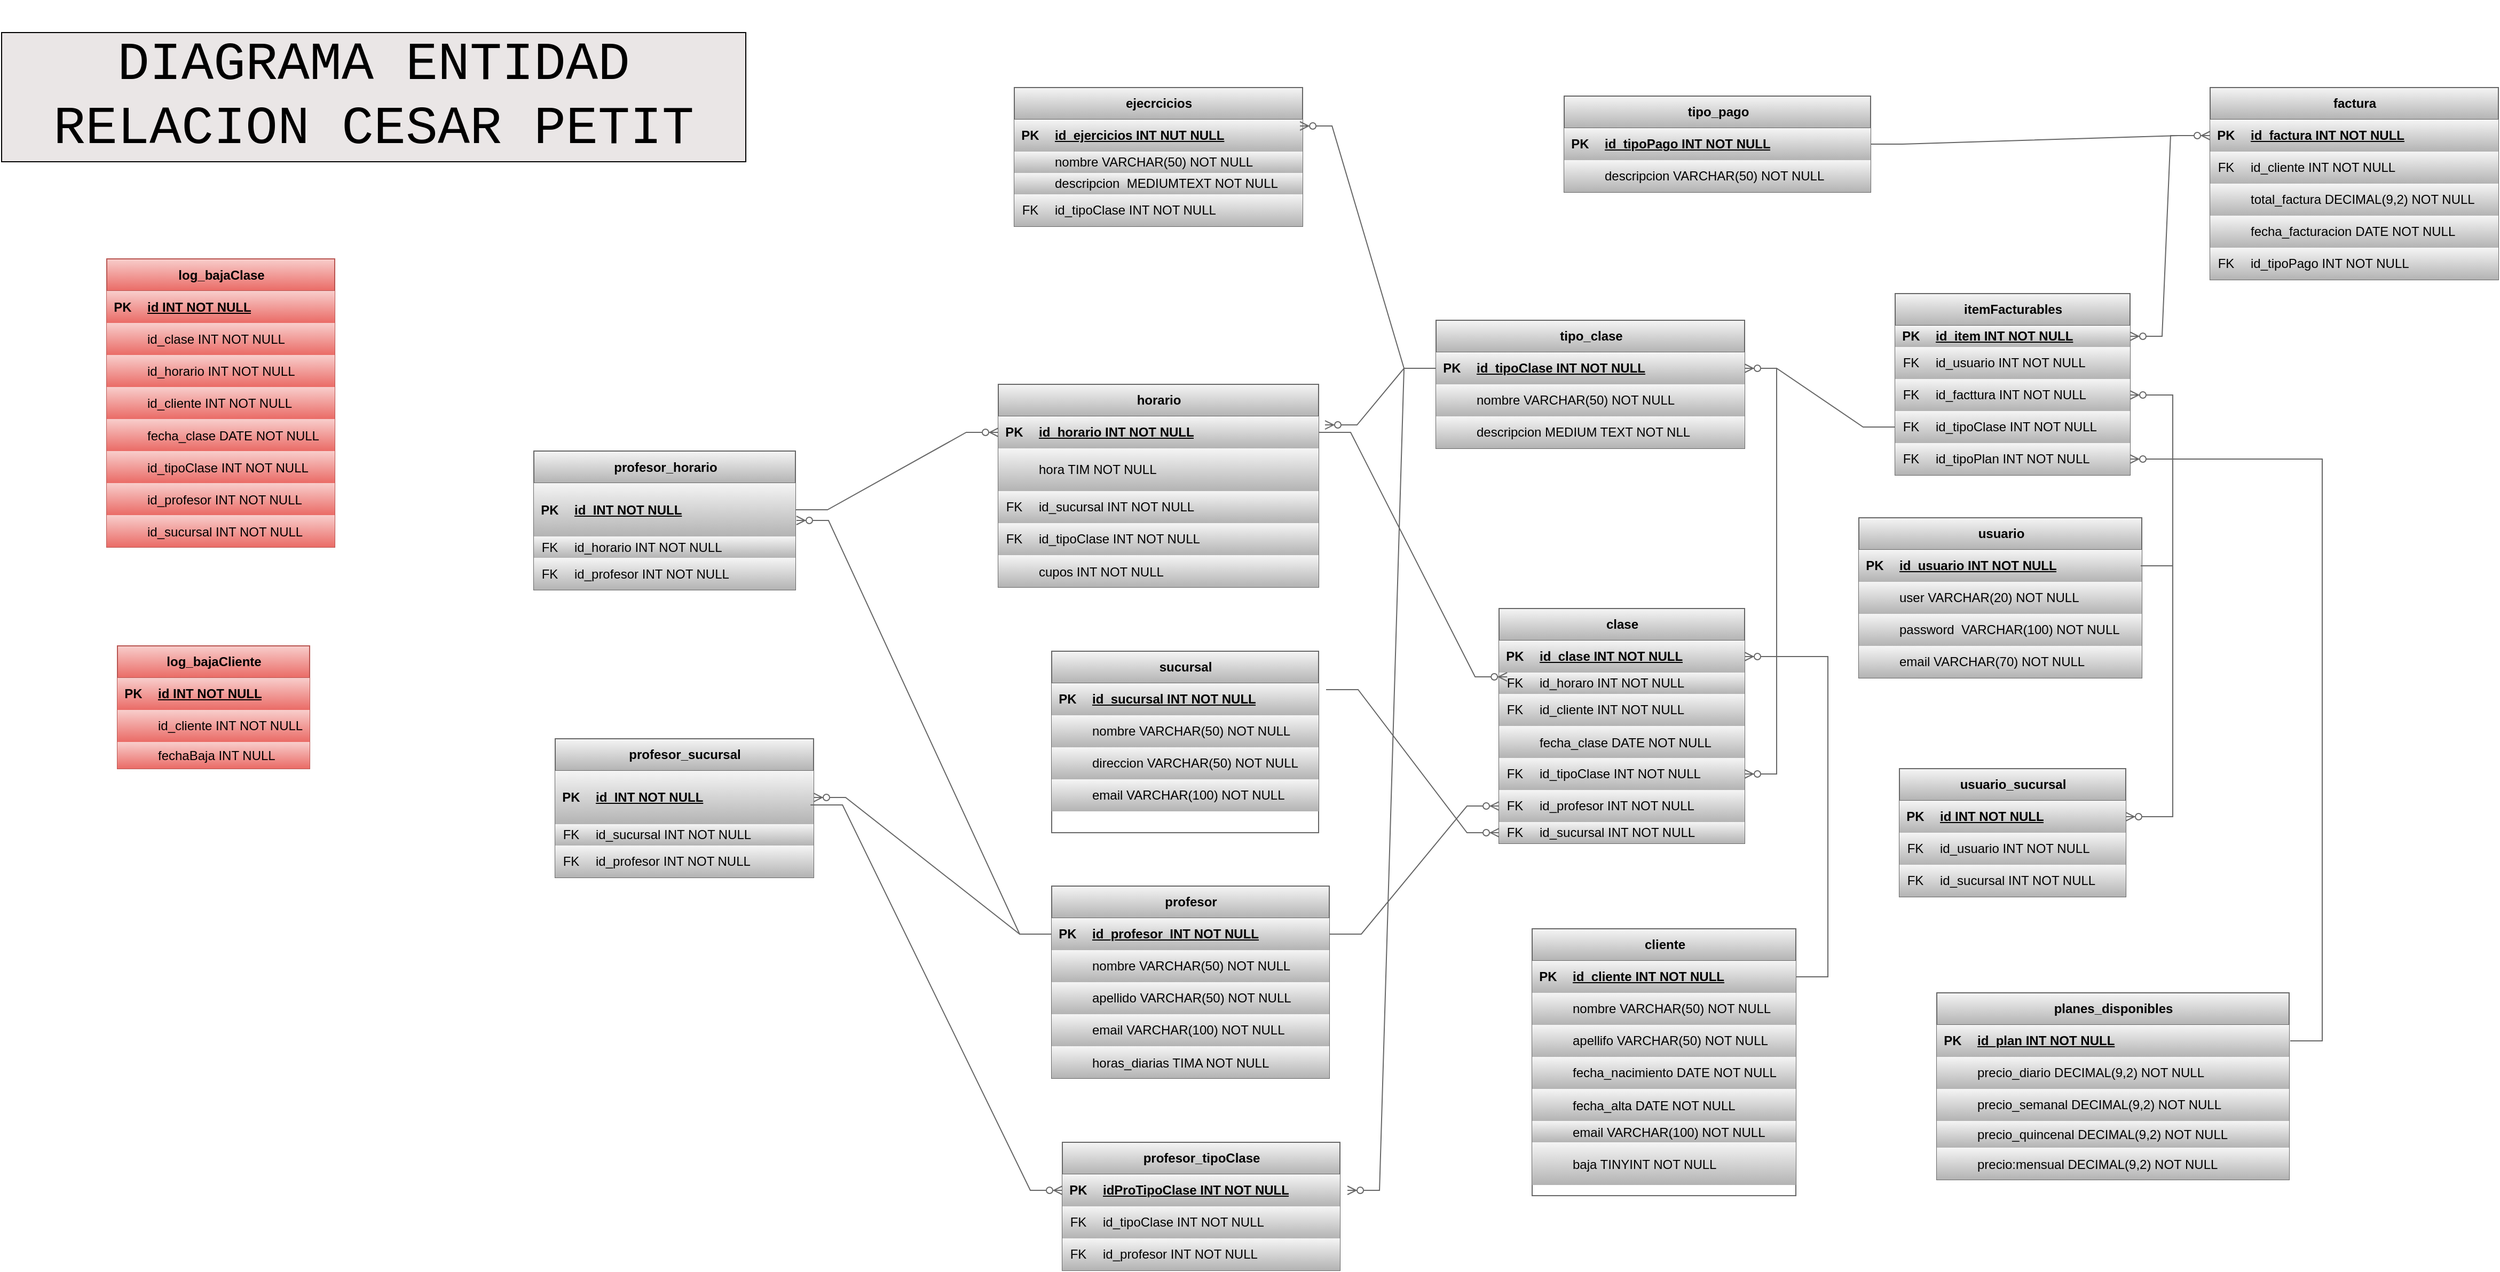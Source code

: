 <mxfile version="21.2.8" type="device">
  <diagram id="R2lEEEUBdFMjLlhIrx00" name="Page-1">
    <mxGraphModel dx="1791" dy="2844" grid="1" gridSize="10" guides="1" tooltips="1" connect="1" arrows="1" fold="1" page="1" pageScale="1" pageWidth="850" pageHeight="1100" math="0" shadow="0" extFonts="Permanent Marker^https://fonts.googleapis.com/css?family=Permanent+Marker">
      <root>
        <mxCell id="0" />
        <mxCell id="1" parent="0" />
        <mxCell id="nJNSxAzEJydevEZfY26k-62" value="sucursal" style="shape=table;startSize=30;container=1;collapsible=1;childLayout=tableLayout;fixedRows=1;rowLines=0;fontStyle=1;align=center;resizeLast=1;html=1;fillColor=#f5f5f5;gradientColor=#b3b3b3;strokeColor=#666666;" parent="1" vertex="1">
          <mxGeometry x="165" y="-1582" width="250" height="170" as="geometry" />
        </mxCell>
        <mxCell id="nJNSxAzEJydevEZfY26k-63" value="" style="shape=tableRow;horizontal=0;startSize=0;swimlaneHead=0;swimlaneBody=0;fillColor=#f5f5f5;collapsible=0;dropTarget=0;points=[[0,0.5],[1,0.5]];portConstraint=eastwest;top=0;left=0;right=0;bottom=1;gradientColor=#b3b3b3;strokeColor=#666666;" parent="nJNSxAzEJydevEZfY26k-62" vertex="1">
          <mxGeometry y="30" width="250" height="30" as="geometry" />
        </mxCell>
        <mxCell id="nJNSxAzEJydevEZfY26k-64" value="PK" style="shape=partialRectangle;connectable=0;fillColor=#f5f5f5;top=0;left=0;bottom=0;right=0;fontStyle=1;overflow=hidden;whiteSpace=wrap;html=1;gradientColor=#b3b3b3;strokeColor=#666666;" parent="nJNSxAzEJydevEZfY26k-63" vertex="1">
          <mxGeometry width="30" height="30" as="geometry">
            <mxRectangle width="30" height="30" as="alternateBounds" />
          </mxGeometry>
        </mxCell>
        <mxCell id="nJNSxAzEJydevEZfY26k-65" value="id_sucursal INT NOT NULL" style="shape=partialRectangle;connectable=0;fillColor=#f5f5f5;top=0;left=0;bottom=0;right=0;align=left;spacingLeft=6;fontStyle=5;overflow=hidden;whiteSpace=wrap;html=1;gradientColor=#b3b3b3;strokeColor=#666666;" parent="nJNSxAzEJydevEZfY26k-63" vertex="1">
          <mxGeometry x="30" width="220" height="30" as="geometry">
            <mxRectangle width="220" height="30" as="alternateBounds" />
          </mxGeometry>
        </mxCell>
        <mxCell id="nJNSxAzEJydevEZfY26k-66" value="" style="shape=tableRow;horizontal=0;startSize=0;swimlaneHead=0;swimlaneBody=0;fillColor=#f5f5f5;collapsible=0;dropTarget=0;points=[[0,0.5],[1,0.5]];portConstraint=eastwest;top=0;left=0;right=0;bottom=0;gradientColor=#b3b3b3;strokeColor=#666666;" parent="nJNSxAzEJydevEZfY26k-62" vertex="1">
          <mxGeometry y="60" width="250" height="30" as="geometry" />
        </mxCell>
        <mxCell id="nJNSxAzEJydevEZfY26k-67" value="" style="shape=partialRectangle;connectable=0;fillColor=#f5f5f5;top=0;left=0;bottom=0;right=0;editable=1;overflow=hidden;whiteSpace=wrap;html=1;gradientColor=#b3b3b3;strokeColor=#666666;" parent="nJNSxAzEJydevEZfY26k-66" vertex="1">
          <mxGeometry width="30" height="30" as="geometry">
            <mxRectangle width="30" height="30" as="alternateBounds" />
          </mxGeometry>
        </mxCell>
        <mxCell id="nJNSxAzEJydevEZfY26k-68" value="nombre VARCHAR(50) NOT NULL" style="shape=partialRectangle;connectable=0;fillColor=#f5f5f5;top=0;left=0;bottom=0;right=0;align=left;spacingLeft=6;overflow=hidden;whiteSpace=wrap;html=1;gradientColor=#b3b3b3;strokeColor=#666666;" parent="nJNSxAzEJydevEZfY26k-66" vertex="1">
          <mxGeometry x="30" width="220" height="30" as="geometry">
            <mxRectangle width="220" height="30" as="alternateBounds" />
          </mxGeometry>
        </mxCell>
        <mxCell id="nJNSxAzEJydevEZfY26k-69" value="" style="shape=tableRow;horizontal=0;startSize=0;swimlaneHead=0;swimlaneBody=0;fillColor=#f5f5f5;collapsible=0;dropTarget=0;points=[[0,0.5],[1,0.5]];portConstraint=eastwest;top=0;left=0;right=0;bottom=0;gradientColor=#b3b3b3;strokeColor=#666666;" parent="nJNSxAzEJydevEZfY26k-62" vertex="1">
          <mxGeometry y="90" width="250" height="30" as="geometry" />
        </mxCell>
        <mxCell id="nJNSxAzEJydevEZfY26k-70" value="" style="shape=partialRectangle;connectable=0;fillColor=#f5f5f5;top=0;left=0;bottom=0;right=0;editable=1;overflow=hidden;whiteSpace=wrap;html=1;gradientColor=#b3b3b3;strokeColor=#666666;" parent="nJNSxAzEJydevEZfY26k-69" vertex="1">
          <mxGeometry width="30" height="30" as="geometry">
            <mxRectangle width="30" height="30" as="alternateBounds" />
          </mxGeometry>
        </mxCell>
        <mxCell id="nJNSxAzEJydevEZfY26k-71" value="direccion VARCHAR(50) NOT NULL" style="shape=partialRectangle;connectable=0;fillColor=#f5f5f5;top=0;left=0;bottom=0;right=0;align=left;spacingLeft=6;overflow=hidden;whiteSpace=wrap;html=1;gradientColor=#b3b3b3;strokeColor=#666666;" parent="nJNSxAzEJydevEZfY26k-69" vertex="1">
          <mxGeometry x="30" width="220" height="30" as="geometry">
            <mxRectangle width="220" height="30" as="alternateBounds" />
          </mxGeometry>
        </mxCell>
        <mxCell id="nJNSxAzEJydevEZfY26k-72" value="" style="shape=tableRow;horizontal=0;startSize=0;swimlaneHead=0;swimlaneBody=0;fillColor=#f5f5f5;collapsible=0;dropTarget=0;points=[[0,0.5],[1,0.5]];portConstraint=eastwest;top=0;left=0;right=0;bottom=0;gradientColor=#b3b3b3;strokeColor=#666666;" parent="nJNSxAzEJydevEZfY26k-62" vertex="1">
          <mxGeometry y="120" width="250" height="30" as="geometry" />
        </mxCell>
        <mxCell id="nJNSxAzEJydevEZfY26k-73" value="" style="shape=partialRectangle;connectable=0;fillColor=#f5f5f5;top=0;left=0;bottom=0;right=0;editable=1;overflow=hidden;whiteSpace=wrap;html=1;gradientColor=#b3b3b3;strokeColor=#666666;" parent="nJNSxAzEJydevEZfY26k-72" vertex="1">
          <mxGeometry width="30" height="30" as="geometry">
            <mxRectangle width="30" height="30" as="alternateBounds" />
          </mxGeometry>
        </mxCell>
        <mxCell id="nJNSxAzEJydevEZfY26k-74" value="email VARCHAR(100) NOT NULL" style="shape=partialRectangle;connectable=0;fillColor=#f5f5f5;top=0;left=0;bottom=0;right=0;align=left;spacingLeft=6;overflow=hidden;whiteSpace=wrap;html=1;gradientColor=#b3b3b3;strokeColor=#666666;" parent="nJNSxAzEJydevEZfY26k-72" vertex="1">
          <mxGeometry x="30" width="220" height="30" as="geometry">
            <mxRectangle width="220" height="30" as="alternateBounds" />
          </mxGeometry>
        </mxCell>
        <mxCell id="nJNSxAzEJydevEZfY26k-75" value="tipo_clase" style="shape=table;startSize=30;container=1;collapsible=1;childLayout=tableLayout;fixedRows=1;rowLines=0;fontStyle=1;align=center;resizeLast=1;html=1;fillColor=#f5f5f5;gradientColor=#b3b3b3;strokeColor=#666666;" parent="1" vertex="1">
          <mxGeometry x="525" y="-1892" width="289" height="120" as="geometry" />
        </mxCell>
        <mxCell id="nJNSxAzEJydevEZfY26k-76" value="" style="shape=tableRow;horizontal=0;startSize=0;swimlaneHead=0;swimlaneBody=0;fillColor=#f5f5f5;collapsible=0;dropTarget=0;points=[[0,0.5],[1,0.5]];portConstraint=eastwest;top=0;left=0;right=0;bottom=1;gradientColor=#b3b3b3;strokeColor=#666666;" parent="nJNSxAzEJydevEZfY26k-75" vertex="1">
          <mxGeometry y="30" width="289" height="30" as="geometry" />
        </mxCell>
        <mxCell id="nJNSxAzEJydevEZfY26k-77" value="PK" style="shape=partialRectangle;connectable=0;fillColor=#f5f5f5;top=0;left=0;bottom=0;right=0;fontStyle=1;overflow=hidden;whiteSpace=wrap;html=1;gradientColor=#b3b3b3;strokeColor=#666666;" parent="nJNSxAzEJydevEZfY26k-76" vertex="1">
          <mxGeometry width="30" height="30" as="geometry">
            <mxRectangle width="30" height="30" as="alternateBounds" />
          </mxGeometry>
        </mxCell>
        <mxCell id="nJNSxAzEJydevEZfY26k-78" value="id_tipoClase INT NOT NULL" style="shape=partialRectangle;connectable=0;fillColor=#f5f5f5;top=0;left=0;bottom=0;right=0;align=left;spacingLeft=6;fontStyle=5;overflow=hidden;whiteSpace=wrap;html=1;gradientColor=#b3b3b3;strokeColor=#666666;" parent="nJNSxAzEJydevEZfY26k-76" vertex="1">
          <mxGeometry x="30" width="259" height="30" as="geometry">
            <mxRectangle width="259" height="30" as="alternateBounds" />
          </mxGeometry>
        </mxCell>
        <mxCell id="nJNSxAzEJydevEZfY26k-79" value="" style="shape=tableRow;horizontal=0;startSize=0;swimlaneHead=0;swimlaneBody=0;fillColor=#f5f5f5;collapsible=0;dropTarget=0;points=[[0,0.5],[1,0.5]];portConstraint=eastwest;top=0;left=0;right=0;bottom=0;gradientColor=#b3b3b3;strokeColor=#666666;" parent="nJNSxAzEJydevEZfY26k-75" vertex="1">
          <mxGeometry y="60" width="289" height="30" as="geometry" />
        </mxCell>
        <mxCell id="nJNSxAzEJydevEZfY26k-80" value="" style="shape=partialRectangle;connectable=0;fillColor=#f5f5f5;top=0;left=0;bottom=0;right=0;editable=1;overflow=hidden;whiteSpace=wrap;html=1;gradientColor=#b3b3b3;strokeColor=#666666;" parent="nJNSxAzEJydevEZfY26k-79" vertex="1">
          <mxGeometry width="30" height="30" as="geometry">
            <mxRectangle width="30" height="30" as="alternateBounds" />
          </mxGeometry>
        </mxCell>
        <mxCell id="nJNSxAzEJydevEZfY26k-81" value="nombre VARCHAR(50) NOT NULL" style="shape=partialRectangle;connectable=0;fillColor=#f5f5f5;top=0;left=0;bottom=0;right=0;align=left;spacingLeft=6;overflow=hidden;whiteSpace=wrap;html=1;gradientColor=#b3b3b3;strokeColor=#666666;" parent="nJNSxAzEJydevEZfY26k-79" vertex="1">
          <mxGeometry x="30" width="259" height="30" as="geometry">
            <mxRectangle width="259" height="30" as="alternateBounds" />
          </mxGeometry>
        </mxCell>
        <mxCell id="nJNSxAzEJydevEZfY26k-82" value="" style="shape=tableRow;horizontal=0;startSize=0;swimlaneHead=0;swimlaneBody=0;fillColor=#f5f5f5;collapsible=0;dropTarget=0;points=[[0,0.5],[1,0.5]];portConstraint=eastwest;top=0;left=0;right=0;bottom=0;gradientColor=#b3b3b3;strokeColor=#666666;" parent="nJNSxAzEJydevEZfY26k-75" vertex="1">
          <mxGeometry y="90" width="289" height="30" as="geometry" />
        </mxCell>
        <mxCell id="nJNSxAzEJydevEZfY26k-83" value="" style="shape=partialRectangle;connectable=0;fillColor=#f5f5f5;top=0;left=0;bottom=0;right=0;editable=1;overflow=hidden;whiteSpace=wrap;html=1;gradientColor=#b3b3b3;strokeColor=#666666;" parent="nJNSxAzEJydevEZfY26k-82" vertex="1">
          <mxGeometry width="30" height="30" as="geometry">
            <mxRectangle width="30" height="30" as="alternateBounds" />
          </mxGeometry>
        </mxCell>
        <mxCell id="nJNSxAzEJydevEZfY26k-84" value="descripcion MEDIUM TEXT NOT NLL" style="shape=partialRectangle;connectable=0;fillColor=#f5f5f5;top=0;left=0;bottom=0;right=0;align=left;spacingLeft=6;overflow=hidden;whiteSpace=wrap;html=1;gradientColor=#b3b3b3;strokeColor=#666666;" parent="nJNSxAzEJydevEZfY26k-82" vertex="1">
          <mxGeometry x="30" width="259" height="30" as="geometry">
            <mxRectangle width="259" height="30" as="alternateBounds" />
          </mxGeometry>
        </mxCell>
        <mxCell id="nJNSxAzEJydevEZfY26k-88" value="ejecrcicios" style="shape=table;startSize=30;container=1;collapsible=1;childLayout=tableLayout;fixedRows=1;rowLines=0;fontStyle=1;align=center;resizeLast=1;html=1;fillColor=#f5f5f5;gradientColor=#b3b3b3;strokeColor=#666666;" parent="1" vertex="1">
          <mxGeometry x="130" y="-2110" width="270" height="130" as="geometry" />
        </mxCell>
        <mxCell id="nJNSxAzEJydevEZfY26k-89" value="" style="shape=tableRow;horizontal=0;startSize=0;swimlaneHead=0;swimlaneBody=0;fillColor=#f5f5f5;collapsible=0;dropTarget=0;points=[[0,0.5],[1,0.5]];portConstraint=eastwest;top=0;left=0;right=0;bottom=1;gradientColor=#b3b3b3;strokeColor=#666666;" parent="nJNSxAzEJydevEZfY26k-88" vertex="1">
          <mxGeometry y="30" width="270" height="30" as="geometry" />
        </mxCell>
        <mxCell id="nJNSxAzEJydevEZfY26k-90" value="PK" style="shape=partialRectangle;connectable=0;fillColor=#f5f5f5;top=0;left=0;bottom=0;right=0;fontStyle=1;overflow=hidden;whiteSpace=wrap;html=1;gradientColor=#b3b3b3;strokeColor=#666666;" parent="nJNSxAzEJydevEZfY26k-89" vertex="1">
          <mxGeometry width="30" height="30" as="geometry">
            <mxRectangle width="30" height="30" as="alternateBounds" />
          </mxGeometry>
        </mxCell>
        <mxCell id="nJNSxAzEJydevEZfY26k-91" value="id_ejercicios INT NUT NULL" style="shape=partialRectangle;connectable=0;fillColor=#f5f5f5;top=0;left=0;bottom=0;right=0;align=left;spacingLeft=6;fontStyle=5;overflow=hidden;whiteSpace=wrap;html=1;gradientColor=#b3b3b3;strokeColor=#666666;" parent="nJNSxAzEJydevEZfY26k-89" vertex="1">
          <mxGeometry x="30" width="240" height="30" as="geometry">
            <mxRectangle width="240" height="30" as="alternateBounds" />
          </mxGeometry>
        </mxCell>
        <mxCell id="nJNSxAzEJydevEZfY26k-92" value="" style="shape=tableRow;horizontal=0;startSize=0;swimlaneHead=0;swimlaneBody=0;fillColor=#f5f5f5;collapsible=0;dropTarget=0;points=[[0,0.5],[1,0.5]];portConstraint=eastwest;top=0;left=0;right=0;bottom=0;gradientColor=#b3b3b3;strokeColor=#666666;" parent="nJNSxAzEJydevEZfY26k-88" vertex="1">
          <mxGeometry y="60" width="270" height="20" as="geometry" />
        </mxCell>
        <mxCell id="nJNSxAzEJydevEZfY26k-93" value="" style="shape=partialRectangle;connectable=0;fillColor=#f5f5f5;top=0;left=0;bottom=0;right=0;editable=1;overflow=hidden;whiteSpace=wrap;html=1;gradientColor=#b3b3b3;strokeColor=#666666;" parent="nJNSxAzEJydevEZfY26k-92" vertex="1">
          <mxGeometry width="30" height="20" as="geometry">
            <mxRectangle width="30" height="20" as="alternateBounds" />
          </mxGeometry>
        </mxCell>
        <mxCell id="nJNSxAzEJydevEZfY26k-94" value="nombre VARCHAR(50) NOT NULL" style="shape=partialRectangle;connectable=0;fillColor=#f5f5f5;top=0;left=0;bottom=0;right=0;align=left;spacingLeft=6;overflow=hidden;whiteSpace=wrap;html=1;gradientColor=#b3b3b3;strokeColor=#666666;" parent="nJNSxAzEJydevEZfY26k-92" vertex="1">
          <mxGeometry x="30" width="240" height="20" as="geometry">
            <mxRectangle width="240" height="20" as="alternateBounds" />
          </mxGeometry>
        </mxCell>
        <mxCell id="nJNSxAzEJydevEZfY26k-95" value="" style="shape=tableRow;horizontal=0;startSize=0;swimlaneHead=0;swimlaneBody=0;fillColor=#f5f5f5;collapsible=0;dropTarget=0;points=[[0,0.5],[1,0.5]];portConstraint=eastwest;top=0;left=0;right=0;bottom=0;gradientColor=#b3b3b3;strokeColor=#666666;" parent="nJNSxAzEJydevEZfY26k-88" vertex="1">
          <mxGeometry y="80" width="270" height="20" as="geometry" />
        </mxCell>
        <mxCell id="nJNSxAzEJydevEZfY26k-96" value="" style="shape=partialRectangle;connectable=0;fillColor=#f5f5f5;top=0;left=0;bottom=0;right=0;editable=1;overflow=hidden;whiteSpace=wrap;html=1;gradientColor=#b3b3b3;strokeColor=#666666;" parent="nJNSxAzEJydevEZfY26k-95" vertex="1">
          <mxGeometry width="30" height="20" as="geometry">
            <mxRectangle width="30" height="20" as="alternateBounds" />
          </mxGeometry>
        </mxCell>
        <mxCell id="nJNSxAzEJydevEZfY26k-97" value="descripcion&amp;nbsp; MEDIUMTEXT NOT NULL" style="shape=partialRectangle;connectable=0;fillColor=#f5f5f5;top=0;left=0;bottom=0;right=0;align=left;spacingLeft=6;overflow=hidden;whiteSpace=wrap;html=1;gradientColor=#b3b3b3;strokeColor=#666666;" parent="nJNSxAzEJydevEZfY26k-95" vertex="1">
          <mxGeometry x="30" width="240" height="20" as="geometry">
            <mxRectangle width="240" height="20" as="alternateBounds" />
          </mxGeometry>
        </mxCell>
        <mxCell id="nJNSxAzEJydevEZfY26k-101" value="" style="shape=tableRow;horizontal=0;startSize=0;swimlaneHead=0;swimlaneBody=0;fillColor=#f5f5f5;collapsible=0;dropTarget=0;points=[[0,0.5],[1,0.5]];portConstraint=eastwest;top=0;left=0;right=0;bottom=0;gradientColor=#b3b3b3;strokeColor=#666666;" parent="nJNSxAzEJydevEZfY26k-88" vertex="1">
          <mxGeometry y="100" width="270" height="30" as="geometry" />
        </mxCell>
        <mxCell id="nJNSxAzEJydevEZfY26k-102" value="FK" style="shape=partialRectangle;connectable=0;fillColor=#f5f5f5;top=0;left=0;bottom=0;right=0;fontStyle=0;overflow=hidden;whiteSpace=wrap;html=1;gradientColor=#b3b3b3;strokeColor=#666666;" parent="nJNSxAzEJydevEZfY26k-101" vertex="1">
          <mxGeometry width="30" height="30" as="geometry">
            <mxRectangle width="30" height="30" as="alternateBounds" />
          </mxGeometry>
        </mxCell>
        <mxCell id="nJNSxAzEJydevEZfY26k-103" value="id_tipoClase INT NOT NULL" style="shape=partialRectangle;connectable=0;fillColor=#f5f5f5;top=0;left=0;bottom=0;right=0;align=left;spacingLeft=6;fontStyle=0;overflow=hidden;whiteSpace=wrap;html=1;gradientColor=#b3b3b3;strokeColor=#666666;" parent="nJNSxAzEJydevEZfY26k-101" vertex="1">
          <mxGeometry x="30" width="240" height="30" as="geometry">
            <mxRectangle width="240" height="30" as="alternateBounds" />
          </mxGeometry>
        </mxCell>
        <mxCell id="nJNSxAzEJydevEZfY26k-104" value="horario" style="shape=table;startSize=30;container=1;collapsible=1;childLayout=tableLayout;fixedRows=1;rowLines=0;fontStyle=1;align=center;resizeLast=1;html=1;fillColor=#f5f5f5;gradientColor=#b3b3b3;strokeColor=#666666;" parent="1" vertex="1">
          <mxGeometry x="115" y="-1832" width="300" height="190" as="geometry" />
        </mxCell>
        <mxCell id="nJNSxAzEJydevEZfY26k-105" value="" style="shape=tableRow;horizontal=0;startSize=0;swimlaneHead=0;swimlaneBody=0;fillColor=#f5f5f5;collapsible=0;dropTarget=0;points=[[0,0.5],[1,0.5]];portConstraint=eastwest;top=0;left=0;right=0;bottom=1;gradientColor=#b3b3b3;strokeColor=#666666;" parent="nJNSxAzEJydevEZfY26k-104" vertex="1">
          <mxGeometry y="30" width="300" height="30" as="geometry" />
        </mxCell>
        <mxCell id="nJNSxAzEJydevEZfY26k-106" value="PK" style="shape=partialRectangle;connectable=0;fillColor=#f5f5f5;top=0;left=0;bottom=0;right=0;fontStyle=1;overflow=hidden;whiteSpace=wrap;html=1;gradientColor=#b3b3b3;strokeColor=#666666;" parent="nJNSxAzEJydevEZfY26k-105" vertex="1">
          <mxGeometry width="30" height="30" as="geometry">
            <mxRectangle width="30" height="30" as="alternateBounds" />
          </mxGeometry>
        </mxCell>
        <mxCell id="nJNSxAzEJydevEZfY26k-107" value="id_horario INT NOT NULL" style="shape=partialRectangle;connectable=0;fillColor=#f5f5f5;top=0;left=0;bottom=0;right=0;align=left;spacingLeft=6;fontStyle=5;overflow=hidden;whiteSpace=wrap;html=1;gradientColor=#b3b3b3;strokeColor=#666666;" parent="nJNSxAzEJydevEZfY26k-105" vertex="1">
          <mxGeometry x="30" width="270" height="30" as="geometry">
            <mxRectangle width="270" height="30" as="alternateBounds" />
          </mxGeometry>
        </mxCell>
        <mxCell id="nJNSxAzEJydevEZfY26k-108" value="" style="shape=tableRow;horizontal=0;startSize=0;swimlaneHead=0;swimlaneBody=0;fillColor=#f5f5f5;collapsible=0;dropTarget=0;points=[[0,0.5],[1,0.5]];portConstraint=eastwest;top=0;left=0;right=0;bottom=0;gradientColor=#b3b3b3;strokeColor=#666666;" parent="nJNSxAzEJydevEZfY26k-104" vertex="1">
          <mxGeometry y="60" width="300" height="40" as="geometry" />
        </mxCell>
        <mxCell id="nJNSxAzEJydevEZfY26k-109" value="" style="shape=partialRectangle;connectable=0;fillColor=#f5f5f5;top=0;left=0;bottom=0;right=0;editable=1;overflow=hidden;whiteSpace=wrap;html=1;gradientColor=#b3b3b3;strokeColor=#666666;" parent="nJNSxAzEJydevEZfY26k-108" vertex="1">
          <mxGeometry width="30" height="40" as="geometry">
            <mxRectangle width="30" height="40" as="alternateBounds" />
          </mxGeometry>
        </mxCell>
        <mxCell id="nJNSxAzEJydevEZfY26k-110" value="hora TIM NOT NULL" style="shape=partialRectangle;connectable=0;fillColor=#f5f5f5;top=0;left=0;bottom=0;right=0;align=left;spacingLeft=6;overflow=hidden;whiteSpace=wrap;html=1;gradientColor=#b3b3b3;strokeColor=#666666;" parent="nJNSxAzEJydevEZfY26k-108" vertex="1">
          <mxGeometry x="30" width="270" height="40" as="geometry">
            <mxRectangle width="270" height="40" as="alternateBounds" />
          </mxGeometry>
        </mxCell>
        <mxCell id="nJNSxAzEJydevEZfY26k-117" value="" style="shape=tableRow;horizontal=0;startSize=0;swimlaneHead=0;swimlaneBody=0;fillColor=#f5f5f5;collapsible=0;dropTarget=0;points=[[0,0.5],[1,0.5]];portConstraint=eastwest;top=0;left=0;right=0;bottom=0;gradientColor=#b3b3b3;strokeColor=#666666;" parent="nJNSxAzEJydevEZfY26k-104" vertex="1">
          <mxGeometry y="100" width="300" height="30" as="geometry" />
        </mxCell>
        <mxCell id="nJNSxAzEJydevEZfY26k-118" value="FK" style="shape=partialRectangle;connectable=0;fillColor=#f5f5f5;top=0;left=0;bottom=0;right=0;fontStyle=0;overflow=hidden;whiteSpace=wrap;html=1;gradientColor=#b3b3b3;strokeColor=#666666;" parent="nJNSxAzEJydevEZfY26k-117" vertex="1">
          <mxGeometry width="30" height="30" as="geometry">
            <mxRectangle width="30" height="30" as="alternateBounds" />
          </mxGeometry>
        </mxCell>
        <mxCell id="nJNSxAzEJydevEZfY26k-119" value="id_sucursal INT NOT NULL" style="shape=partialRectangle;connectable=0;fillColor=#f5f5f5;top=0;left=0;bottom=0;right=0;align=left;spacingLeft=6;fontStyle=0;overflow=hidden;whiteSpace=wrap;html=1;gradientColor=#b3b3b3;strokeColor=#666666;" parent="nJNSxAzEJydevEZfY26k-117" vertex="1">
          <mxGeometry x="30" width="270" height="30" as="geometry">
            <mxRectangle width="270" height="30" as="alternateBounds" />
          </mxGeometry>
        </mxCell>
        <mxCell id="nJNSxAzEJydevEZfY26k-120" value="" style="shape=tableRow;horizontal=0;startSize=0;swimlaneHead=0;swimlaneBody=0;fillColor=#f5f5f5;collapsible=0;dropTarget=0;points=[[0,0.5],[1,0.5]];portConstraint=eastwest;top=0;left=0;right=0;bottom=0;gradientColor=#b3b3b3;strokeColor=#666666;" parent="nJNSxAzEJydevEZfY26k-104" vertex="1">
          <mxGeometry y="130" width="300" height="30" as="geometry" />
        </mxCell>
        <mxCell id="nJNSxAzEJydevEZfY26k-121" value="FK" style="shape=partialRectangle;connectable=0;fillColor=#f5f5f5;top=0;left=0;bottom=0;right=0;fontStyle=0;overflow=hidden;whiteSpace=wrap;html=1;gradientColor=#b3b3b3;strokeColor=#666666;" parent="nJNSxAzEJydevEZfY26k-120" vertex="1">
          <mxGeometry width="30" height="30" as="geometry">
            <mxRectangle width="30" height="30" as="alternateBounds" />
          </mxGeometry>
        </mxCell>
        <mxCell id="nJNSxAzEJydevEZfY26k-122" value="id_tipoClase INT NOT NULL" style="shape=partialRectangle;connectable=0;fillColor=#f5f5f5;top=0;left=0;bottom=0;right=0;align=left;spacingLeft=6;fontStyle=0;overflow=hidden;whiteSpace=wrap;html=1;gradientColor=#b3b3b3;strokeColor=#666666;" parent="nJNSxAzEJydevEZfY26k-120" vertex="1">
          <mxGeometry x="30" width="270" height="30" as="geometry">
            <mxRectangle width="270" height="30" as="alternateBounds" />
          </mxGeometry>
        </mxCell>
        <mxCell id="cZ7ZsbOmRs3c-2yhOre3-21" value="" style="shape=tableRow;horizontal=0;startSize=0;swimlaneHead=0;swimlaneBody=0;fillColor=#f5f5f5;collapsible=0;dropTarget=0;points=[[0,0.5],[1,0.5]];portConstraint=eastwest;top=0;left=0;right=0;bottom=0;gradientColor=#b3b3b3;strokeColor=#666666;" parent="nJNSxAzEJydevEZfY26k-104" vertex="1">
          <mxGeometry y="160" width="300" height="30" as="geometry" />
        </mxCell>
        <mxCell id="cZ7ZsbOmRs3c-2yhOre3-22" value="" style="shape=partialRectangle;connectable=0;fillColor=#f5f5f5;top=0;left=0;bottom=0;right=0;editable=1;overflow=hidden;gradientColor=#b3b3b3;strokeColor=#666666;" parent="cZ7ZsbOmRs3c-2yhOre3-21" vertex="1">
          <mxGeometry width="30" height="30" as="geometry">
            <mxRectangle width="30" height="30" as="alternateBounds" />
          </mxGeometry>
        </mxCell>
        <mxCell id="cZ7ZsbOmRs3c-2yhOre3-23" value="cupos INT NOT NULL" style="shape=partialRectangle;connectable=0;fillColor=#f5f5f5;top=0;left=0;bottom=0;right=0;align=left;spacingLeft=6;overflow=hidden;gradientColor=#b3b3b3;strokeColor=#666666;" parent="cZ7ZsbOmRs3c-2yhOre3-21" vertex="1">
          <mxGeometry x="30" width="270" height="30" as="geometry">
            <mxRectangle width="270" height="30" as="alternateBounds" />
          </mxGeometry>
        </mxCell>
        <mxCell id="nJNSxAzEJydevEZfY26k-7" value="cliente" style="shape=table;startSize=30;container=1;collapsible=1;childLayout=tableLayout;fixedRows=1;rowLines=0;fontStyle=1;align=center;resizeLast=1;html=1;fillColor=#f5f5f5;gradientColor=#b3b3b3;strokeColor=#666666;" parent="1" vertex="1">
          <mxGeometry x="615" y="-1322" width="247" height="250" as="geometry">
            <mxRectangle x="52" y="10" width="80" height="30" as="alternateBounds" />
          </mxGeometry>
        </mxCell>
        <mxCell id="nJNSxAzEJydevEZfY26k-8" value="" style="shape=tableRow;horizontal=0;startSize=0;swimlaneHead=0;swimlaneBody=0;fillColor=#f5f5f5;collapsible=0;dropTarget=0;points=[[0,0.5],[1,0.5]];portConstraint=eastwest;top=0;left=0;right=0;bottom=1;gradientColor=#b3b3b3;strokeColor=#666666;" parent="nJNSxAzEJydevEZfY26k-7" vertex="1">
          <mxGeometry y="30" width="247" height="30" as="geometry" />
        </mxCell>
        <mxCell id="nJNSxAzEJydevEZfY26k-9" value="PK" style="shape=partialRectangle;connectable=0;fillColor=#f5f5f5;top=0;left=0;bottom=0;right=0;fontStyle=1;overflow=hidden;whiteSpace=wrap;html=1;gradientColor=#b3b3b3;strokeColor=#666666;" parent="nJNSxAzEJydevEZfY26k-8" vertex="1">
          <mxGeometry width="30" height="30" as="geometry">
            <mxRectangle width="30" height="30" as="alternateBounds" />
          </mxGeometry>
        </mxCell>
        <mxCell id="nJNSxAzEJydevEZfY26k-10" value="id_cliente INT NOT NULL" style="shape=partialRectangle;connectable=0;fillColor=#f5f5f5;top=0;left=0;bottom=0;right=0;align=left;spacingLeft=6;fontStyle=5;overflow=hidden;whiteSpace=wrap;html=1;gradientColor=#b3b3b3;strokeColor=#666666;" parent="nJNSxAzEJydevEZfY26k-8" vertex="1">
          <mxGeometry x="30" width="217" height="30" as="geometry">
            <mxRectangle width="217" height="30" as="alternateBounds" />
          </mxGeometry>
        </mxCell>
        <mxCell id="nJNSxAzEJydevEZfY26k-11" value="" style="shape=tableRow;horizontal=0;startSize=0;swimlaneHead=0;swimlaneBody=0;fillColor=#f5f5f5;collapsible=0;dropTarget=0;points=[[0,0.5],[1,0.5]];portConstraint=eastwest;top=0;left=0;right=0;bottom=0;gradientColor=#b3b3b3;strokeColor=#666666;" parent="nJNSxAzEJydevEZfY26k-7" vertex="1">
          <mxGeometry y="60" width="247" height="30" as="geometry" />
        </mxCell>
        <mxCell id="nJNSxAzEJydevEZfY26k-12" value="" style="shape=partialRectangle;connectable=0;fillColor=#f5f5f5;top=0;left=0;bottom=0;right=0;editable=1;overflow=hidden;whiteSpace=wrap;html=1;gradientColor=#b3b3b3;strokeColor=#666666;" parent="nJNSxAzEJydevEZfY26k-11" vertex="1">
          <mxGeometry width="30" height="30" as="geometry">
            <mxRectangle width="30" height="30" as="alternateBounds" />
          </mxGeometry>
        </mxCell>
        <mxCell id="nJNSxAzEJydevEZfY26k-13" value="nombre VARCHAR(50) NOT NULL" style="shape=partialRectangle;connectable=0;fillColor=#f5f5f5;top=0;left=0;bottom=0;right=0;align=left;spacingLeft=6;overflow=hidden;whiteSpace=wrap;html=1;gradientColor=#b3b3b3;strokeColor=#666666;" parent="nJNSxAzEJydevEZfY26k-11" vertex="1">
          <mxGeometry x="30" width="217" height="30" as="geometry">
            <mxRectangle width="217" height="30" as="alternateBounds" />
          </mxGeometry>
        </mxCell>
        <mxCell id="nJNSxAzEJydevEZfY26k-14" value="" style="shape=tableRow;horizontal=0;startSize=0;swimlaneHead=0;swimlaneBody=0;fillColor=#f5f5f5;collapsible=0;dropTarget=0;points=[[0,0.5],[1,0.5]];portConstraint=eastwest;top=0;left=0;right=0;bottom=0;gradientColor=#b3b3b3;strokeColor=#666666;" parent="nJNSxAzEJydevEZfY26k-7" vertex="1">
          <mxGeometry y="90" width="247" height="30" as="geometry" />
        </mxCell>
        <mxCell id="nJNSxAzEJydevEZfY26k-15" value="" style="shape=partialRectangle;connectable=0;fillColor=#f5f5f5;top=0;left=0;bottom=0;right=0;editable=1;overflow=hidden;whiteSpace=wrap;html=1;gradientColor=#b3b3b3;strokeColor=#666666;" parent="nJNSxAzEJydevEZfY26k-14" vertex="1">
          <mxGeometry width="30" height="30" as="geometry">
            <mxRectangle width="30" height="30" as="alternateBounds" />
          </mxGeometry>
        </mxCell>
        <mxCell id="nJNSxAzEJydevEZfY26k-16" value="apellifo VARCHAR(50) NOT NULL" style="shape=partialRectangle;connectable=0;fillColor=#f5f5f5;top=0;left=0;bottom=0;right=0;align=left;spacingLeft=6;overflow=hidden;whiteSpace=wrap;html=1;gradientColor=#b3b3b3;strokeColor=#666666;" parent="nJNSxAzEJydevEZfY26k-14" vertex="1">
          <mxGeometry x="30" width="217" height="30" as="geometry">
            <mxRectangle width="217" height="30" as="alternateBounds" />
          </mxGeometry>
        </mxCell>
        <mxCell id="nJNSxAzEJydevEZfY26k-17" value="" style="shape=tableRow;horizontal=0;startSize=0;swimlaneHead=0;swimlaneBody=0;fillColor=#f5f5f5;collapsible=0;dropTarget=0;points=[[0,0.5],[1,0.5]];portConstraint=eastwest;top=0;left=0;right=0;bottom=0;gradientColor=#b3b3b3;strokeColor=#666666;" parent="nJNSxAzEJydevEZfY26k-7" vertex="1">
          <mxGeometry y="120" width="247" height="30" as="geometry" />
        </mxCell>
        <mxCell id="nJNSxAzEJydevEZfY26k-18" value="" style="shape=partialRectangle;connectable=0;fillColor=#f5f5f5;top=0;left=0;bottom=0;right=0;editable=1;overflow=hidden;whiteSpace=wrap;html=1;gradientColor=#b3b3b3;strokeColor=#666666;" parent="nJNSxAzEJydevEZfY26k-17" vertex="1">
          <mxGeometry width="30" height="30" as="geometry">
            <mxRectangle width="30" height="30" as="alternateBounds" />
          </mxGeometry>
        </mxCell>
        <mxCell id="nJNSxAzEJydevEZfY26k-19" value="fecha_nacimiento DATE NOT NULL" style="shape=partialRectangle;connectable=0;fillColor=#f5f5f5;top=0;left=0;bottom=0;right=0;align=left;spacingLeft=6;overflow=hidden;whiteSpace=wrap;html=1;gradientColor=#b3b3b3;strokeColor=#666666;" parent="nJNSxAzEJydevEZfY26k-17" vertex="1">
          <mxGeometry x="30" width="217" height="30" as="geometry">
            <mxRectangle width="217" height="30" as="alternateBounds" />
          </mxGeometry>
        </mxCell>
        <mxCell id="nJNSxAzEJydevEZfY26k-52" value="" style="shape=tableRow;horizontal=0;startSize=0;swimlaneHead=0;swimlaneBody=0;fillColor=#f5f5f5;collapsible=0;dropTarget=0;points=[[0,0.5],[1,0.5]];portConstraint=eastwest;top=0;left=0;right=0;bottom=0;gradientColor=#b3b3b3;strokeColor=#666666;" parent="nJNSxAzEJydevEZfY26k-7" vertex="1">
          <mxGeometry y="150" width="247" height="30" as="geometry" />
        </mxCell>
        <mxCell id="nJNSxAzEJydevEZfY26k-53" value="" style="shape=partialRectangle;connectable=0;fillColor=#f5f5f5;top=0;left=0;bottom=0;right=0;editable=1;overflow=hidden;gradientColor=#b3b3b3;strokeColor=#666666;" parent="nJNSxAzEJydevEZfY26k-52" vertex="1">
          <mxGeometry width="30" height="30" as="geometry">
            <mxRectangle width="30" height="30" as="alternateBounds" />
          </mxGeometry>
        </mxCell>
        <mxCell id="nJNSxAzEJydevEZfY26k-54" value="fecha_alta DATE NOT NULL" style="shape=partialRectangle;connectable=0;fillColor=#f5f5f5;top=0;left=0;bottom=0;right=0;align=left;spacingLeft=6;overflow=hidden;gradientColor=#b3b3b3;strokeColor=#666666;" parent="nJNSxAzEJydevEZfY26k-52" vertex="1">
          <mxGeometry x="30" width="217" height="30" as="geometry">
            <mxRectangle width="217" height="30" as="alternateBounds" />
          </mxGeometry>
        </mxCell>
        <mxCell id="nJNSxAzEJydevEZfY26k-56" value="" style="shape=tableRow;horizontal=0;startSize=0;swimlaneHead=0;swimlaneBody=0;fillColor=#f5f5f5;collapsible=0;dropTarget=0;points=[[0,0.5],[1,0.5]];portConstraint=eastwest;top=0;left=0;right=0;bottom=0;gradientColor=#b3b3b3;strokeColor=#666666;" parent="nJNSxAzEJydevEZfY26k-7" vertex="1">
          <mxGeometry y="180" width="247" height="20" as="geometry" />
        </mxCell>
        <mxCell id="nJNSxAzEJydevEZfY26k-57" value="" style="shape=partialRectangle;connectable=0;fillColor=#f5f5f5;top=0;left=0;bottom=0;right=0;editable=1;overflow=hidden;gradientColor=#b3b3b3;strokeColor=#666666;" parent="nJNSxAzEJydevEZfY26k-56" vertex="1">
          <mxGeometry width="30" height="20" as="geometry">
            <mxRectangle width="30" height="20" as="alternateBounds" />
          </mxGeometry>
        </mxCell>
        <mxCell id="nJNSxAzEJydevEZfY26k-58" value="email VARCHAR(100) NOT NULL" style="shape=partialRectangle;connectable=0;fillColor=#f5f5f5;top=0;left=0;bottom=0;right=0;align=left;spacingLeft=6;overflow=hidden;gradientColor=#b3b3b3;strokeColor=#666666;" parent="nJNSxAzEJydevEZfY26k-56" vertex="1">
          <mxGeometry x="30" width="217" height="20" as="geometry">
            <mxRectangle width="217" height="20" as="alternateBounds" />
          </mxGeometry>
        </mxCell>
        <mxCell id="nJNSxAzEJydevEZfY26k-59" value="" style="shape=tableRow;horizontal=0;startSize=0;swimlaneHead=0;swimlaneBody=0;fillColor=#f5f5f5;collapsible=0;dropTarget=0;points=[[0,0.5],[1,0.5]];portConstraint=eastwest;top=0;left=0;right=0;bottom=0;gradientColor=#b3b3b3;strokeColor=#666666;" parent="nJNSxAzEJydevEZfY26k-7" vertex="1">
          <mxGeometry y="200" width="247" height="40" as="geometry" />
        </mxCell>
        <mxCell id="nJNSxAzEJydevEZfY26k-60" value="" style="shape=partialRectangle;connectable=0;fillColor=#f5f5f5;top=0;left=0;bottom=0;right=0;editable=1;overflow=hidden;gradientColor=#b3b3b3;strokeColor=#666666;" parent="nJNSxAzEJydevEZfY26k-59" vertex="1">
          <mxGeometry width="30" height="40" as="geometry">
            <mxRectangle width="30" height="40" as="alternateBounds" />
          </mxGeometry>
        </mxCell>
        <mxCell id="nJNSxAzEJydevEZfY26k-61" value="baja TINYINT NOT NULL" style="shape=partialRectangle;connectable=0;fillColor=#f5f5f5;top=0;left=0;bottom=0;right=0;align=left;spacingLeft=6;overflow=hidden;gradientColor=#b3b3b3;strokeColor=#666666;" parent="nJNSxAzEJydevEZfY26k-59" vertex="1">
          <mxGeometry x="30" width="217" height="40" as="geometry">
            <mxRectangle width="217" height="40" as="alternateBounds" />
          </mxGeometry>
        </mxCell>
        <mxCell id="nJNSxAzEJydevEZfY26k-123" value="profesor" style="shape=table;startSize=30;container=1;collapsible=1;childLayout=tableLayout;fixedRows=1;rowLines=0;fontStyle=1;align=center;resizeLast=1;html=1;fillColor=#f5f5f5;gradientColor=#b3b3b3;strokeColor=#666666;" parent="1" vertex="1">
          <mxGeometry x="165" y="-1362" width="260" height="180" as="geometry" />
        </mxCell>
        <mxCell id="nJNSxAzEJydevEZfY26k-124" value="" style="shape=tableRow;horizontal=0;startSize=0;swimlaneHead=0;swimlaneBody=0;fillColor=#f5f5f5;collapsible=0;dropTarget=0;points=[[0,0.5],[1,0.5]];portConstraint=eastwest;top=0;left=0;right=0;bottom=1;gradientColor=#b3b3b3;strokeColor=#666666;" parent="nJNSxAzEJydevEZfY26k-123" vertex="1">
          <mxGeometry y="30" width="260" height="30" as="geometry" />
        </mxCell>
        <mxCell id="nJNSxAzEJydevEZfY26k-125" value="PK" style="shape=partialRectangle;connectable=0;fillColor=#f5f5f5;top=0;left=0;bottom=0;right=0;fontStyle=1;overflow=hidden;whiteSpace=wrap;html=1;gradientColor=#b3b3b3;strokeColor=#666666;" parent="nJNSxAzEJydevEZfY26k-124" vertex="1">
          <mxGeometry width="30" height="30" as="geometry">
            <mxRectangle width="30" height="30" as="alternateBounds" />
          </mxGeometry>
        </mxCell>
        <mxCell id="nJNSxAzEJydevEZfY26k-126" value="id_profesor&amp;nbsp; INT NOT NULL" style="shape=partialRectangle;connectable=0;fillColor=#f5f5f5;top=0;left=0;bottom=0;right=0;align=left;spacingLeft=6;fontStyle=5;overflow=hidden;whiteSpace=wrap;html=1;gradientColor=#b3b3b3;strokeColor=#666666;" parent="nJNSxAzEJydevEZfY26k-124" vertex="1">
          <mxGeometry x="30" width="230" height="30" as="geometry">
            <mxRectangle width="230" height="30" as="alternateBounds" />
          </mxGeometry>
        </mxCell>
        <mxCell id="nJNSxAzEJydevEZfY26k-127" value="" style="shape=tableRow;horizontal=0;startSize=0;swimlaneHead=0;swimlaneBody=0;fillColor=#f5f5f5;collapsible=0;dropTarget=0;points=[[0,0.5],[1,0.5]];portConstraint=eastwest;top=0;left=0;right=0;bottom=0;gradientColor=#b3b3b3;strokeColor=#666666;" parent="nJNSxAzEJydevEZfY26k-123" vertex="1">
          <mxGeometry y="60" width="260" height="30" as="geometry" />
        </mxCell>
        <mxCell id="nJNSxAzEJydevEZfY26k-128" value="" style="shape=partialRectangle;connectable=0;fillColor=#f5f5f5;top=0;left=0;bottom=0;right=0;editable=1;overflow=hidden;whiteSpace=wrap;html=1;gradientColor=#b3b3b3;strokeColor=#666666;" parent="nJNSxAzEJydevEZfY26k-127" vertex="1">
          <mxGeometry width="30" height="30" as="geometry">
            <mxRectangle width="30" height="30" as="alternateBounds" />
          </mxGeometry>
        </mxCell>
        <mxCell id="nJNSxAzEJydevEZfY26k-129" value="nombre VARCHAR(50) NOT NULL" style="shape=partialRectangle;connectable=0;fillColor=#f5f5f5;top=0;left=0;bottom=0;right=0;align=left;spacingLeft=6;overflow=hidden;whiteSpace=wrap;html=1;gradientColor=#b3b3b3;strokeColor=#666666;" parent="nJNSxAzEJydevEZfY26k-127" vertex="1">
          <mxGeometry x="30" width="230" height="30" as="geometry">
            <mxRectangle width="230" height="30" as="alternateBounds" />
          </mxGeometry>
        </mxCell>
        <mxCell id="nJNSxAzEJydevEZfY26k-130" value="" style="shape=tableRow;horizontal=0;startSize=0;swimlaneHead=0;swimlaneBody=0;fillColor=#f5f5f5;collapsible=0;dropTarget=0;points=[[0,0.5],[1,0.5]];portConstraint=eastwest;top=0;left=0;right=0;bottom=0;gradientColor=#b3b3b3;strokeColor=#666666;" parent="nJNSxAzEJydevEZfY26k-123" vertex="1">
          <mxGeometry y="90" width="260" height="30" as="geometry" />
        </mxCell>
        <mxCell id="nJNSxAzEJydevEZfY26k-131" value="" style="shape=partialRectangle;connectable=0;fillColor=#f5f5f5;top=0;left=0;bottom=0;right=0;editable=1;overflow=hidden;whiteSpace=wrap;html=1;gradientColor=#b3b3b3;strokeColor=#666666;" parent="nJNSxAzEJydevEZfY26k-130" vertex="1">
          <mxGeometry width="30" height="30" as="geometry">
            <mxRectangle width="30" height="30" as="alternateBounds" />
          </mxGeometry>
        </mxCell>
        <mxCell id="nJNSxAzEJydevEZfY26k-132" value="apellido VARCHAR(50) NOT NULL" style="shape=partialRectangle;connectable=0;fillColor=#f5f5f5;top=0;left=0;bottom=0;right=0;align=left;spacingLeft=6;overflow=hidden;whiteSpace=wrap;html=1;gradientColor=#b3b3b3;strokeColor=#666666;" parent="nJNSxAzEJydevEZfY26k-130" vertex="1">
          <mxGeometry x="30" width="230" height="30" as="geometry">
            <mxRectangle width="230" height="30" as="alternateBounds" />
          </mxGeometry>
        </mxCell>
        <mxCell id="nJNSxAzEJydevEZfY26k-133" value="" style="shape=tableRow;horizontal=0;startSize=0;swimlaneHead=0;swimlaneBody=0;fillColor=#f5f5f5;collapsible=0;dropTarget=0;points=[[0,0.5],[1,0.5]];portConstraint=eastwest;top=0;left=0;right=0;bottom=0;gradientColor=#b3b3b3;strokeColor=#666666;" parent="nJNSxAzEJydevEZfY26k-123" vertex="1">
          <mxGeometry y="120" width="260" height="30" as="geometry" />
        </mxCell>
        <mxCell id="nJNSxAzEJydevEZfY26k-134" value="" style="shape=partialRectangle;connectable=0;fillColor=#f5f5f5;top=0;left=0;bottom=0;right=0;editable=1;overflow=hidden;whiteSpace=wrap;html=1;gradientColor=#b3b3b3;strokeColor=#666666;" parent="nJNSxAzEJydevEZfY26k-133" vertex="1">
          <mxGeometry width="30" height="30" as="geometry">
            <mxRectangle width="30" height="30" as="alternateBounds" />
          </mxGeometry>
        </mxCell>
        <mxCell id="nJNSxAzEJydevEZfY26k-135" value="email VARCHAR(100) NOT NULL" style="shape=partialRectangle;connectable=0;fillColor=#f5f5f5;top=0;left=0;bottom=0;right=0;align=left;spacingLeft=6;overflow=hidden;whiteSpace=wrap;html=1;gradientColor=#b3b3b3;strokeColor=#666666;" parent="nJNSxAzEJydevEZfY26k-133" vertex="1">
          <mxGeometry x="30" width="230" height="30" as="geometry">
            <mxRectangle width="230" height="30" as="alternateBounds" />
          </mxGeometry>
        </mxCell>
        <mxCell id="nJNSxAzEJydevEZfY26k-136" value="" style="shape=tableRow;horizontal=0;startSize=0;swimlaneHead=0;swimlaneBody=0;fillColor=#f5f5f5;collapsible=0;dropTarget=0;points=[[0,0.5],[1,0.5]];portConstraint=eastwest;top=0;left=0;right=0;bottom=0;gradientColor=#b3b3b3;strokeColor=#666666;" parent="nJNSxAzEJydevEZfY26k-123" vertex="1">
          <mxGeometry y="150" width="260" height="30" as="geometry" />
        </mxCell>
        <mxCell id="nJNSxAzEJydevEZfY26k-137" value="" style="shape=partialRectangle;connectable=0;fillColor=#f5f5f5;top=0;left=0;bottom=0;right=0;editable=1;overflow=hidden;gradientColor=#b3b3b3;strokeColor=#666666;" parent="nJNSxAzEJydevEZfY26k-136" vertex="1">
          <mxGeometry width="30" height="30" as="geometry">
            <mxRectangle width="30" height="30" as="alternateBounds" />
          </mxGeometry>
        </mxCell>
        <mxCell id="nJNSxAzEJydevEZfY26k-138" value="horas_diarias TIMA NOT NULL" style="shape=partialRectangle;connectable=0;fillColor=#f5f5f5;top=0;left=0;bottom=0;right=0;align=left;spacingLeft=6;overflow=hidden;gradientColor=#b3b3b3;strokeColor=#666666;" parent="nJNSxAzEJydevEZfY26k-136" vertex="1">
          <mxGeometry x="30" width="230" height="30" as="geometry">
            <mxRectangle width="230" height="30" as="alternateBounds" />
          </mxGeometry>
        </mxCell>
        <mxCell id="_ioVwvePg9Um5-BbINVc-1" value="profesor_tipoClase" style="shape=table;startSize=30;container=1;collapsible=1;childLayout=tableLayout;fixedRows=1;rowLines=0;fontStyle=1;align=center;resizeLast=1;html=1;fillColor=#f5f5f5;gradientColor=#b3b3b3;strokeColor=#666666;" parent="1" vertex="1">
          <mxGeometry x="175" y="-1122" width="260" height="120" as="geometry" />
        </mxCell>
        <mxCell id="_ioVwvePg9Um5-BbINVc-2" value="" style="shape=tableRow;horizontal=0;startSize=0;swimlaneHead=0;swimlaneBody=0;fillColor=#f5f5f5;collapsible=0;dropTarget=0;points=[[0,0.5],[1,0.5]];portConstraint=eastwest;top=0;left=0;right=0;bottom=1;gradientColor=#b3b3b3;strokeColor=#666666;" parent="_ioVwvePg9Um5-BbINVc-1" vertex="1">
          <mxGeometry y="30" width="260" height="30" as="geometry" />
        </mxCell>
        <mxCell id="_ioVwvePg9Um5-BbINVc-3" value="PK" style="shape=partialRectangle;connectable=0;fillColor=#f5f5f5;top=0;left=0;bottom=0;right=0;fontStyle=1;overflow=hidden;whiteSpace=wrap;html=1;gradientColor=#b3b3b3;strokeColor=#666666;" parent="_ioVwvePg9Um5-BbINVc-2" vertex="1">
          <mxGeometry width="30" height="30" as="geometry">
            <mxRectangle width="30" height="30" as="alternateBounds" />
          </mxGeometry>
        </mxCell>
        <mxCell id="_ioVwvePg9Um5-BbINVc-4" value="idProTipoClase INT NOT NULL" style="shape=partialRectangle;connectable=0;fillColor=#f5f5f5;top=0;left=0;bottom=0;right=0;align=left;spacingLeft=6;fontStyle=5;overflow=hidden;whiteSpace=wrap;html=1;gradientColor=#b3b3b3;strokeColor=#666666;" parent="_ioVwvePg9Um5-BbINVc-2" vertex="1">
          <mxGeometry x="30" width="230" height="30" as="geometry">
            <mxRectangle width="230" height="30" as="alternateBounds" />
          </mxGeometry>
        </mxCell>
        <mxCell id="_ioVwvePg9Um5-BbINVc-14" value="" style="shape=tableRow;horizontal=0;startSize=0;swimlaneHead=0;swimlaneBody=0;fillColor=#f5f5f5;collapsible=0;dropTarget=0;points=[[0,0.5],[1,0.5]];portConstraint=eastwest;top=0;left=0;right=0;bottom=0;gradientColor=#b3b3b3;strokeColor=#666666;" parent="_ioVwvePg9Um5-BbINVc-1" vertex="1">
          <mxGeometry y="60" width="260" height="30" as="geometry" />
        </mxCell>
        <mxCell id="_ioVwvePg9Um5-BbINVc-15" value="FK" style="shape=partialRectangle;connectable=0;fillColor=#f5f5f5;top=0;left=0;bottom=0;right=0;fontStyle=0;overflow=hidden;whiteSpace=wrap;html=1;gradientColor=#b3b3b3;strokeColor=#666666;" parent="_ioVwvePg9Um5-BbINVc-14" vertex="1">
          <mxGeometry width="30" height="30" as="geometry">
            <mxRectangle width="30" height="30" as="alternateBounds" />
          </mxGeometry>
        </mxCell>
        <mxCell id="_ioVwvePg9Um5-BbINVc-16" value="id_tipoClase INT NOT NULL" style="shape=partialRectangle;connectable=0;fillColor=#f5f5f5;top=0;left=0;bottom=0;right=0;align=left;spacingLeft=6;fontStyle=0;overflow=hidden;whiteSpace=wrap;html=1;gradientColor=#b3b3b3;strokeColor=#666666;" parent="_ioVwvePg9Um5-BbINVc-14" vertex="1">
          <mxGeometry x="30" width="230" height="30" as="geometry">
            <mxRectangle width="230" height="30" as="alternateBounds" />
          </mxGeometry>
        </mxCell>
        <mxCell id="_ioVwvePg9Um5-BbINVc-17" value="" style="shape=tableRow;horizontal=0;startSize=0;swimlaneHead=0;swimlaneBody=0;fillColor=#f5f5f5;collapsible=0;dropTarget=0;points=[[0,0.5],[1,0.5]];portConstraint=eastwest;top=0;left=0;right=0;bottom=0;gradientColor=#b3b3b3;strokeColor=#666666;" parent="_ioVwvePg9Um5-BbINVc-1" vertex="1">
          <mxGeometry y="90" width="260" height="30" as="geometry" />
        </mxCell>
        <mxCell id="_ioVwvePg9Um5-BbINVc-18" value="FK" style="shape=partialRectangle;connectable=0;fillColor=#f5f5f5;top=0;left=0;bottom=0;right=0;fontStyle=0;overflow=hidden;whiteSpace=wrap;html=1;gradientColor=#b3b3b3;strokeColor=#666666;" parent="_ioVwvePg9Um5-BbINVc-17" vertex="1">
          <mxGeometry width="30" height="30" as="geometry">
            <mxRectangle width="30" height="30" as="alternateBounds" />
          </mxGeometry>
        </mxCell>
        <mxCell id="_ioVwvePg9Um5-BbINVc-19" value="id_profesor INT NOT NULL" style="shape=partialRectangle;connectable=0;fillColor=#f5f5f5;top=0;left=0;bottom=0;right=0;align=left;spacingLeft=6;fontStyle=0;overflow=hidden;whiteSpace=wrap;html=1;gradientColor=#b3b3b3;strokeColor=#666666;" parent="_ioVwvePg9Um5-BbINVc-17" vertex="1">
          <mxGeometry x="30" width="230" height="30" as="geometry">
            <mxRectangle width="230" height="30" as="alternateBounds" />
          </mxGeometry>
        </mxCell>
        <mxCell id="_ioVwvePg9Um5-BbINVc-20" value="profesor_sucursal" style="shape=table;startSize=30;container=1;collapsible=1;childLayout=tableLayout;fixedRows=1;rowLines=0;fontStyle=1;align=center;resizeLast=1;html=1;fillColor=#f5f5f5;gradientColor=#b3b3b3;strokeColor=#666666;" parent="1" vertex="1">
          <mxGeometry x="-300" y="-1500" width="242" height="130" as="geometry" />
        </mxCell>
        <mxCell id="_ioVwvePg9Um5-BbINVc-21" value="" style="shape=tableRow;horizontal=0;startSize=0;swimlaneHead=0;swimlaneBody=0;fillColor=#f5f5f5;collapsible=0;dropTarget=0;points=[[0,0.5],[1,0.5]];portConstraint=eastwest;top=0;left=0;right=0;bottom=1;gradientColor=#b3b3b3;strokeColor=#666666;" parent="_ioVwvePg9Um5-BbINVc-20" vertex="1">
          <mxGeometry y="30" width="242" height="50" as="geometry" />
        </mxCell>
        <mxCell id="_ioVwvePg9Um5-BbINVc-22" value="PK" style="shape=partialRectangle;connectable=0;fillColor=#f5f5f5;top=0;left=0;bottom=0;right=0;fontStyle=1;overflow=hidden;whiteSpace=wrap;html=1;gradientColor=#b3b3b3;strokeColor=#666666;" parent="_ioVwvePg9Um5-BbINVc-21" vertex="1">
          <mxGeometry width="30" height="50" as="geometry">
            <mxRectangle width="30" height="50" as="alternateBounds" />
          </mxGeometry>
        </mxCell>
        <mxCell id="_ioVwvePg9Um5-BbINVc-23" value="id&amp;nbsp; INT NOT NULL" style="shape=partialRectangle;connectable=0;fillColor=#f5f5f5;top=0;left=0;bottom=0;right=0;align=left;spacingLeft=6;fontStyle=5;overflow=hidden;whiteSpace=wrap;html=1;gradientColor=#b3b3b3;strokeColor=#666666;" parent="_ioVwvePg9Um5-BbINVc-21" vertex="1">
          <mxGeometry x="30" width="212" height="50" as="geometry">
            <mxRectangle width="212" height="50" as="alternateBounds" />
          </mxGeometry>
        </mxCell>
        <mxCell id="_ioVwvePg9Um5-BbINVc-36" value="" style="shape=tableRow;horizontal=0;startSize=0;swimlaneHead=0;swimlaneBody=0;fillColor=#f5f5f5;collapsible=0;dropTarget=0;points=[[0,0.5],[1,0.5]];portConstraint=eastwest;top=0;left=0;right=0;bottom=0;gradientColor=#b3b3b3;strokeColor=#666666;" parent="_ioVwvePg9Um5-BbINVc-20" vertex="1">
          <mxGeometry y="80" width="242" height="20" as="geometry" />
        </mxCell>
        <mxCell id="_ioVwvePg9Um5-BbINVc-37" value="FK" style="shape=partialRectangle;connectable=0;fillColor=#f5f5f5;top=0;left=0;bottom=0;right=0;fontStyle=0;overflow=hidden;whiteSpace=wrap;html=1;gradientColor=#b3b3b3;strokeColor=#666666;" parent="_ioVwvePg9Um5-BbINVc-36" vertex="1">
          <mxGeometry width="30" height="20" as="geometry">
            <mxRectangle width="30" height="20" as="alternateBounds" />
          </mxGeometry>
        </mxCell>
        <mxCell id="_ioVwvePg9Um5-BbINVc-38" value="id_sucursal INT NOT NULL" style="shape=partialRectangle;connectable=0;fillColor=#f5f5f5;top=0;left=0;bottom=0;right=0;align=left;spacingLeft=6;fontStyle=0;overflow=hidden;whiteSpace=wrap;html=1;gradientColor=#b3b3b3;strokeColor=#666666;" parent="_ioVwvePg9Um5-BbINVc-36" vertex="1">
          <mxGeometry x="30" width="212" height="20" as="geometry">
            <mxRectangle width="212" height="20" as="alternateBounds" />
          </mxGeometry>
        </mxCell>
        <mxCell id="_ioVwvePg9Um5-BbINVc-33" value="" style="shape=tableRow;horizontal=0;startSize=0;swimlaneHead=0;swimlaneBody=0;fillColor=#f5f5f5;collapsible=0;dropTarget=0;points=[[0,0.5],[1,0.5]];portConstraint=eastwest;top=0;left=0;right=0;bottom=0;gradientColor=#b3b3b3;strokeColor=#666666;" parent="_ioVwvePg9Um5-BbINVc-20" vertex="1">
          <mxGeometry y="100" width="242" height="30" as="geometry" />
        </mxCell>
        <mxCell id="_ioVwvePg9Um5-BbINVc-34" value="FK" style="shape=partialRectangle;connectable=0;fillColor=#f5f5f5;top=0;left=0;bottom=0;right=0;fontStyle=0;overflow=hidden;whiteSpace=wrap;html=1;gradientColor=#b3b3b3;strokeColor=#666666;" parent="_ioVwvePg9Um5-BbINVc-33" vertex="1">
          <mxGeometry width="30" height="30" as="geometry">
            <mxRectangle width="30" height="30" as="alternateBounds" />
          </mxGeometry>
        </mxCell>
        <mxCell id="_ioVwvePg9Um5-BbINVc-35" value="id_profesor INT NOT NULL" style="shape=partialRectangle;connectable=0;fillColor=#f5f5f5;top=0;left=0;bottom=0;right=0;align=left;spacingLeft=6;fontStyle=0;overflow=hidden;whiteSpace=wrap;html=1;gradientColor=#b3b3b3;strokeColor=#666666;" parent="_ioVwvePg9Um5-BbINVc-33" vertex="1">
          <mxGeometry x="30" width="212" height="30" as="geometry">
            <mxRectangle width="212" height="30" as="alternateBounds" />
          </mxGeometry>
        </mxCell>
        <mxCell id="_ioVwvePg9Um5-BbINVc-39" value="profesor_horario" style="shape=table;startSize=30;container=1;collapsible=1;childLayout=tableLayout;fixedRows=1;rowLines=0;fontStyle=1;align=center;resizeLast=1;html=1;fillColor=#f5f5f5;gradientColor=#b3b3b3;strokeColor=#666666;" parent="1" vertex="1">
          <mxGeometry x="-320" y="-1769.5" width="245" height="130" as="geometry" />
        </mxCell>
        <mxCell id="_ioVwvePg9Um5-BbINVc-40" value="" style="shape=tableRow;horizontal=0;startSize=0;swimlaneHead=0;swimlaneBody=0;fillColor=#f5f5f5;collapsible=0;dropTarget=0;points=[[0,0.5],[1,0.5]];portConstraint=eastwest;top=0;left=0;right=0;bottom=1;gradientColor=#b3b3b3;strokeColor=#666666;" parent="_ioVwvePg9Um5-BbINVc-39" vertex="1">
          <mxGeometry y="30" width="245" height="50" as="geometry" />
        </mxCell>
        <mxCell id="_ioVwvePg9Um5-BbINVc-41" value="PK" style="shape=partialRectangle;connectable=0;fillColor=#f5f5f5;top=0;left=0;bottom=0;right=0;fontStyle=1;overflow=hidden;whiteSpace=wrap;html=1;gradientColor=#b3b3b3;strokeColor=#666666;" parent="_ioVwvePg9Um5-BbINVc-40" vertex="1">
          <mxGeometry width="30" height="50" as="geometry">
            <mxRectangle width="30" height="50" as="alternateBounds" />
          </mxGeometry>
        </mxCell>
        <mxCell id="_ioVwvePg9Um5-BbINVc-42" value="id&amp;nbsp; INT NOT NULL" style="shape=partialRectangle;connectable=0;fillColor=#f5f5f5;top=0;left=0;bottom=0;right=0;align=left;spacingLeft=6;fontStyle=5;overflow=hidden;whiteSpace=wrap;html=1;gradientColor=#b3b3b3;strokeColor=#666666;" parent="_ioVwvePg9Um5-BbINVc-40" vertex="1">
          <mxGeometry x="30" width="215" height="50" as="geometry">
            <mxRectangle width="215" height="50" as="alternateBounds" />
          </mxGeometry>
        </mxCell>
        <mxCell id="_ioVwvePg9Um5-BbINVc-43" value="" style="shape=tableRow;horizontal=0;startSize=0;swimlaneHead=0;swimlaneBody=0;fillColor=#f5f5f5;collapsible=0;dropTarget=0;points=[[0,0.5],[1,0.5]];portConstraint=eastwest;top=0;left=0;right=0;bottom=0;gradientColor=#b3b3b3;strokeColor=#666666;" parent="_ioVwvePg9Um5-BbINVc-39" vertex="1">
          <mxGeometry y="80" width="245" height="20" as="geometry" />
        </mxCell>
        <mxCell id="_ioVwvePg9Um5-BbINVc-44" value="FK" style="shape=partialRectangle;connectable=0;fillColor=#f5f5f5;top=0;left=0;bottom=0;right=0;fontStyle=0;overflow=hidden;whiteSpace=wrap;html=1;gradientColor=#b3b3b3;strokeColor=#666666;" parent="_ioVwvePg9Um5-BbINVc-43" vertex="1">
          <mxGeometry width="30" height="20" as="geometry">
            <mxRectangle width="30" height="20" as="alternateBounds" />
          </mxGeometry>
        </mxCell>
        <mxCell id="_ioVwvePg9Um5-BbINVc-45" value="id_horario INT NOT NULL" style="shape=partialRectangle;connectable=0;fillColor=#f5f5f5;top=0;left=0;bottom=0;right=0;align=left;spacingLeft=6;fontStyle=0;overflow=hidden;whiteSpace=wrap;html=1;gradientColor=#b3b3b3;strokeColor=#666666;" parent="_ioVwvePg9Um5-BbINVc-43" vertex="1">
          <mxGeometry x="30" width="215" height="20" as="geometry">
            <mxRectangle width="215" height="20" as="alternateBounds" />
          </mxGeometry>
        </mxCell>
        <mxCell id="_ioVwvePg9Um5-BbINVc-46" value="" style="shape=tableRow;horizontal=0;startSize=0;swimlaneHead=0;swimlaneBody=0;fillColor=#f5f5f5;collapsible=0;dropTarget=0;points=[[0,0.5],[1,0.5]];portConstraint=eastwest;top=0;left=0;right=0;bottom=0;gradientColor=#b3b3b3;strokeColor=#666666;" parent="_ioVwvePg9Um5-BbINVc-39" vertex="1">
          <mxGeometry y="100" width="245" height="30" as="geometry" />
        </mxCell>
        <mxCell id="_ioVwvePg9Um5-BbINVc-47" value="FK" style="shape=partialRectangle;connectable=0;fillColor=#f5f5f5;top=0;left=0;bottom=0;right=0;fontStyle=0;overflow=hidden;whiteSpace=wrap;html=1;gradientColor=#b3b3b3;strokeColor=#666666;" parent="_ioVwvePg9Um5-BbINVc-46" vertex="1">
          <mxGeometry width="30" height="30" as="geometry">
            <mxRectangle width="30" height="30" as="alternateBounds" />
          </mxGeometry>
        </mxCell>
        <mxCell id="_ioVwvePg9Um5-BbINVc-48" value="id_profesor INT NOT NULL" style="shape=partialRectangle;connectable=0;fillColor=#f5f5f5;top=0;left=0;bottom=0;right=0;align=left;spacingLeft=6;fontStyle=0;overflow=hidden;whiteSpace=wrap;html=1;gradientColor=#b3b3b3;strokeColor=#666666;" parent="_ioVwvePg9Um5-BbINVc-46" vertex="1">
          <mxGeometry x="30" width="215" height="30" as="geometry">
            <mxRectangle width="215" height="30" as="alternateBounds" />
          </mxGeometry>
        </mxCell>
        <mxCell id="_ioVwvePg9Um5-BbINVc-49" value="clase" style="shape=table;startSize=30;container=1;collapsible=1;childLayout=tableLayout;fixedRows=1;rowLines=0;fontStyle=1;align=center;resizeLast=1;html=1;fillColor=#f5f5f5;gradientColor=#b3b3b3;strokeColor=#666666;" parent="1" vertex="1">
          <mxGeometry x="584" y="-1622" width="230" height="220" as="geometry" />
        </mxCell>
        <mxCell id="_ioVwvePg9Um5-BbINVc-50" value="" style="shape=tableRow;horizontal=0;startSize=0;swimlaneHead=0;swimlaneBody=0;fillColor=#f5f5f5;collapsible=0;dropTarget=0;points=[[0,0.5],[1,0.5]];portConstraint=eastwest;top=0;left=0;right=0;bottom=1;gradientColor=#b3b3b3;strokeColor=#666666;" parent="_ioVwvePg9Um5-BbINVc-49" vertex="1">
          <mxGeometry y="30" width="230" height="30" as="geometry" />
        </mxCell>
        <mxCell id="_ioVwvePg9Um5-BbINVc-51" value="PK" style="shape=partialRectangle;connectable=0;fillColor=#f5f5f5;top=0;left=0;bottom=0;right=0;fontStyle=1;overflow=hidden;whiteSpace=wrap;html=1;gradientColor=#b3b3b3;strokeColor=#666666;" parent="_ioVwvePg9Um5-BbINVc-50" vertex="1">
          <mxGeometry width="30" height="30" as="geometry">
            <mxRectangle width="30" height="30" as="alternateBounds" />
          </mxGeometry>
        </mxCell>
        <mxCell id="_ioVwvePg9Um5-BbINVc-52" value="id_clase INT NOT NULL" style="shape=partialRectangle;connectable=0;fillColor=#f5f5f5;top=0;left=0;bottom=0;right=0;align=left;spacingLeft=6;fontStyle=5;overflow=hidden;whiteSpace=wrap;html=1;gradientColor=#b3b3b3;strokeColor=#666666;" parent="_ioVwvePg9Um5-BbINVc-50" vertex="1">
          <mxGeometry x="30" width="200" height="30" as="geometry">
            <mxRectangle width="200" height="30" as="alternateBounds" />
          </mxGeometry>
        </mxCell>
        <mxCell id="_ioVwvePg9Um5-BbINVc-62" value="" style="shape=tableRow;horizontal=0;startSize=0;swimlaneHead=0;swimlaneBody=0;fillColor=#f5f5f5;collapsible=0;dropTarget=0;points=[[0,0.5],[1,0.5]];portConstraint=eastwest;top=0;left=0;right=0;bottom=0;gradientColor=#b3b3b3;strokeColor=#666666;" parent="_ioVwvePg9Um5-BbINVc-49" vertex="1">
          <mxGeometry y="60" width="230" height="20" as="geometry" />
        </mxCell>
        <mxCell id="_ioVwvePg9Um5-BbINVc-63" value="FK" style="shape=partialRectangle;connectable=0;fillColor=#f5f5f5;top=0;left=0;bottom=0;right=0;fontStyle=0;overflow=hidden;whiteSpace=wrap;html=1;gradientColor=#b3b3b3;strokeColor=#666666;" parent="_ioVwvePg9Um5-BbINVc-62" vertex="1">
          <mxGeometry width="30" height="20" as="geometry">
            <mxRectangle width="30" height="20" as="alternateBounds" />
          </mxGeometry>
        </mxCell>
        <mxCell id="_ioVwvePg9Um5-BbINVc-64" value="id_horaro INT NOT NULL" style="shape=partialRectangle;connectable=0;fillColor=#f5f5f5;top=0;left=0;bottom=0;right=0;align=left;spacingLeft=6;fontStyle=0;overflow=hidden;whiteSpace=wrap;html=1;gradientColor=#b3b3b3;strokeColor=#666666;" parent="_ioVwvePg9Um5-BbINVc-62" vertex="1">
          <mxGeometry x="30" width="200" height="20" as="geometry">
            <mxRectangle width="200" height="20" as="alternateBounds" />
          </mxGeometry>
        </mxCell>
        <mxCell id="_ioVwvePg9Um5-BbINVc-71" value="" style="shape=tableRow;horizontal=0;startSize=0;swimlaneHead=0;swimlaneBody=0;fillColor=#f5f5f5;collapsible=0;dropTarget=0;points=[[0,0.5],[1,0.5]];portConstraint=eastwest;top=0;left=0;right=0;bottom=0;gradientColor=#b3b3b3;strokeColor=#666666;" parent="_ioVwvePg9Um5-BbINVc-49" vertex="1">
          <mxGeometry y="80" width="230" height="30" as="geometry" />
        </mxCell>
        <mxCell id="_ioVwvePg9Um5-BbINVc-72" value="FK" style="shape=partialRectangle;connectable=0;fillColor=#f5f5f5;top=0;left=0;bottom=0;right=0;fontStyle=0;overflow=hidden;whiteSpace=wrap;html=1;gradientColor=#b3b3b3;strokeColor=#666666;" parent="_ioVwvePg9Um5-BbINVc-71" vertex="1">
          <mxGeometry width="30" height="30" as="geometry">
            <mxRectangle width="30" height="30" as="alternateBounds" />
          </mxGeometry>
        </mxCell>
        <mxCell id="_ioVwvePg9Um5-BbINVc-73" value="id_cliente INT NOT NULL" style="shape=partialRectangle;connectable=0;fillColor=#f5f5f5;top=0;left=0;bottom=0;right=0;align=left;spacingLeft=6;fontStyle=0;overflow=hidden;whiteSpace=wrap;html=1;gradientColor=#b3b3b3;strokeColor=#666666;" parent="_ioVwvePg9Um5-BbINVc-71" vertex="1">
          <mxGeometry x="30" width="200" height="30" as="geometry">
            <mxRectangle width="200" height="30" as="alternateBounds" />
          </mxGeometry>
        </mxCell>
        <mxCell id="_ioVwvePg9Um5-BbINVc-77" value="" style="shape=tableRow;horizontal=0;startSize=0;swimlaneHead=0;swimlaneBody=0;fillColor=#f5f5f5;collapsible=0;dropTarget=0;points=[[0,0.5],[1,0.5]];portConstraint=eastwest;top=0;left=0;right=0;bottom=0;gradientColor=#b3b3b3;strokeColor=#666666;" parent="_ioVwvePg9Um5-BbINVc-49" vertex="1">
          <mxGeometry y="110" width="230" height="30" as="geometry" />
        </mxCell>
        <mxCell id="_ioVwvePg9Um5-BbINVc-78" value="" style="shape=partialRectangle;connectable=0;fillColor=#f5f5f5;top=0;left=0;bottom=0;right=0;editable=1;overflow=hidden;gradientColor=#b3b3b3;strokeColor=#666666;" parent="_ioVwvePg9Um5-BbINVc-77" vertex="1">
          <mxGeometry width="30" height="30" as="geometry">
            <mxRectangle width="30" height="30" as="alternateBounds" />
          </mxGeometry>
        </mxCell>
        <mxCell id="_ioVwvePg9Um5-BbINVc-79" value="fecha_clase DATE NOT NULL" style="shape=partialRectangle;connectable=0;fillColor=#f5f5f5;top=0;left=0;bottom=0;right=0;align=left;spacingLeft=6;overflow=hidden;gradientColor=#b3b3b3;strokeColor=#666666;" parent="_ioVwvePg9Um5-BbINVc-77" vertex="1">
          <mxGeometry x="30" width="200" height="30" as="geometry">
            <mxRectangle width="200" height="30" as="alternateBounds" />
          </mxGeometry>
        </mxCell>
        <mxCell id="_ioVwvePg9Um5-BbINVc-74" value="" style="shape=tableRow;horizontal=0;startSize=0;swimlaneHead=0;swimlaneBody=0;fillColor=#f5f5f5;collapsible=0;dropTarget=0;points=[[0,0.5],[1,0.5]];portConstraint=eastwest;top=0;left=0;right=0;bottom=0;gradientColor=#b3b3b3;strokeColor=#666666;" parent="_ioVwvePg9Um5-BbINVc-49" vertex="1">
          <mxGeometry y="140" width="230" height="30" as="geometry" />
        </mxCell>
        <mxCell id="_ioVwvePg9Um5-BbINVc-75" value="FK" style="shape=partialRectangle;connectable=0;fillColor=#f5f5f5;top=0;left=0;bottom=0;right=0;fontStyle=0;overflow=hidden;whiteSpace=wrap;html=1;gradientColor=#b3b3b3;strokeColor=#666666;" parent="_ioVwvePg9Um5-BbINVc-74" vertex="1">
          <mxGeometry width="30" height="30" as="geometry">
            <mxRectangle width="30" height="30" as="alternateBounds" />
          </mxGeometry>
        </mxCell>
        <mxCell id="_ioVwvePg9Um5-BbINVc-76" value="id_tipoClase INT NOT NULL" style="shape=partialRectangle;connectable=0;fillColor=#f5f5f5;top=0;left=0;bottom=0;right=0;align=left;spacingLeft=6;fontStyle=0;overflow=hidden;whiteSpace=wrap;html=1;gradientColor=#b3b3b3;strokeColor=#666666;" parent="_ioVwvePg9Um5-BbINVc-74" vertex="1">
          <mxGeometry x="30" width="200" height="30" as="geometry">
            <mxRectangle width="200" height="30" as="alternateBounds" />
          </mxGeometry>
        </mxCell>
        <mxCell id="_ioVwvePg9Um5-BbINVc-68" value="" style="shape=tableRow;horizontal=0;startSize=0;swimlaneHead=0;swimlaneBody=0;fillColor=#f5f5f5;collapsible=0;dropTarget=0;points=[[0,0.5],[1,0.5]];portConstraint=eastwest;top=0;left=0;right=0;bottom=0;gradientColor=#b3b3b3;strokeColor=#666666;" parent="_ioVwvePg9Um5-BbINVc-49" vertex="1">
          <mxGeometry y="170" width="230" height="30" as="geometry" />
        </mxCell>
        <mxCell id="_ioVwvePg9Um5-BbINVc-69" value="FK" style="shape=partialRectangle;connectable=0;fillColor=#f5f5f5;top=0;left=0;bottom=0;right=0;fontStyle=0;overflow=hidden;whiteSpace=wrap;html=1;gradientColor=#b3b3b3;strokeColor=#666666;" parent="_ioVwvePg9Um5-BbINVc-68" vertex="1">
          <mxGeometry width="30" height="30" as="geometry">
            <mxRectangle width="30" height="30" as="alternateBounds" />
          </mxGeometry>
        </mxCell>
        <mxCell id="_ioVwvePg9Um5-BbINVc-70" value="id_profesor INT NOT NULL" style="shape=partialRectangle;connectable=0;fillColor=#f5f5f5;top=0;left=0;bottom=0;right=0;align=left;spacingLeft=6;fontStyle=0;overflow=hidden;whiteSpace=wrap;html=1;gradientColor=#b3b3b3;strokeColor=#666666;" parent="_ioVwvePg9Um5-BbINVc-68" vertex="1">
          <mxGeometry x="30" width="200" height="30" as="geometry">
            <mxRectangle width="200" height="30" as="alternateBounds" />
          </mxGeometry>
        </mxCell>
        <mxCell id="_ioVwvePg9Um5-BbINVc-65" value="" style="shape=tableRow;horizontal=0;startSize=0;swimlaneHead=0;swimlaneBody=0;fillColor=#f5f5f5;collapsible=0;dropTarget=0;points=[[0,0.5],[1,0.5]];portConstraint=eastwest;top=0;left=0;right=0;bottom=0;gradientColor=#b3b3b3;strokeColor=#666666;" parent="_ioVwvePg9Um5-BbINVc-49" vertex="1">
          <mxGeometry y="200" width="230" height="20" as="geometry" />
        </mxCell>
        <mxCell id="_ioVwvePg9Um5-BbINVc-66" value="FK" style="shape=partialRectangle;connectable=0;fillColor=#f5f5f5;top=0;left=0;bottom=0;right=0;fontStyle=0;overflow=hidden;whiteSpace=wrap;html=1;gradientColor=#b3b3b3;strokeColor=#666666;" parent="_ioVwvePg9Um5-BbINVc-65" vertex="1">
          <mxGeometry width="30" height="20" as="geometry">
            <mxRectangle width="30" height="20" as="alternateBounds" />
          </mxGeometry>
        </mxCell>
        <mxCell id="_ioVwvePg9Um5-BbINVc-67" value="id_sucursal INT NOT NULL" style="shape=partialRectangle;connectable=0;fillColor=#f5f5f5;top=0;left=0;bottom=0;right=0;align=left;spacingLeft=6;fontStyle=0;overflow=hidden;whiteSpace=wrap;html=1;gradientColor=#b3b3b3;strokeColor=#666666;" parent="_ioVwvePg9Um5-BbINVc-65" vertex="1">
          <mxGeometry x="30" width="200" height="20" as="geometry">
            <mxRectangle width="200" height="20" as="alternateBounds" />
          </mxGeometry>
        </mxCell>
        <mxCell id="_ioVwvePg9Um5-BbINVc-80" value="usuario" style="shape=table;startSize=30;container=1;collapsible=1;childLayout=tableLayout;fixedRows=1;rowLines=0;fontStyle=1;align=center;resizeLast=1;html=1;fillColor=#f5f5f5;gradientColor=#b3b3b3;strokeColor=#666666;" parent="1" vertex="1">
          <mxGeometry x="921" y="-1707" width="265" height="150" as="geometry" />
        </mxCell>
        <mxCell id="_ioVwvePg9Um5-BbINVc-81" value="" style="shape=tableRow;horizontal=0;startSize=0;swimlaneHead=0;swimlaneBody=0;fillColor=#f5f5f5;collapsible=0;dropTarget=0;points=[[0,0.5],[1,0.5]];portConstraint=eastwest;top=0;left=0;right=0;bottom=1;gradientColor=#b3b3b3;strokeColor=#666666;" parent="_ioVwvePg9Um5-BbINVc-80" vertex="1">
          <mxGeometry y="30" width="265" height="30" as="geometry" />
        </mxCell>
        <mxCell id="_ioVwvePg9Um5-BbINVc-82" value="PK" style="shape=partialRectangle;connectable=0;fillColor=#f5f5f5;top=0;left=0;bottom=0;right=0;fontStyle=1;overflow=hidden;whiteSpace=wrap;html=1;gradientColor=#b3b3b3;strokeColor=#666666;" parent="_ioVwvePg9Um5-BbINVc-81" vertex="1">
          <mxGeometry width="30" height="30" as="geometry">
            <mxRectangle width="30" height="30" as="alternateBounds" />
          </mxGeometry>
        </mxCell>
        <mxCell id="_ioVwvePg9Um5-BbINVc-83" value="id_usuario INT NOT NULL" style="shape=partialRectangle;connectable=0;fillColor=#f5f5f5;top=0;left=0;bottom=0;right=0;align=left;spacingLeft=6;fontStyle=5;overflow=hidden;whiteSpace=wrap;html=1;gradientColor=#b3b3b3;strokeColor=#666666;" parent="_ioVwvePg9Um5-BbINVc-81" vertex="1">
          <mxGeometry x="30" width="235" height="30" as="geometry">
            <mxRectangle width="235" height="30" as="alternateBounds" />
          </mxGeometry>
        </mxCell>
        <mxCell id="_ioVwvePg9Um5-BbINVc-84" value="" style="shape=tableRow;horizontal=0;startSize=0;swimlaneHead=0;swimlaneBody=0;fillColor=#f5f5f5;collapsible=0;dropTarget=0;points=[[0,0.5],[1,0.5]];portConstraint=eastwest;top=0;left=0;right=0;bottom=0;gradientColor=#b3b3b3;strokeColor=#666666;" parent="_ioVwvePg9Um5-BbINVc-80" vertex="1">
          <mxGeometry y="60" width="265" height="30" as="geometry" />
        </mxCell>
        <mxCell id="_ioVwvePg9Um5-BbINVc-85" value="" style="shape=partialRectangle;connectable=0;fillColor=#f5f5f5;top=0;left=0;bottom=0;right=0;editable=1;overflow=hidden;whiteSpace=wrap;html=1;gradientColor=#b3b3b3;strokeColor=#666666;" parent="_ioVwvePg9Um5-BbINVc-84" vertex="1">
          <mxGeometry width="30" height="30" as="geometry">
            <mxRectangle width="30" height="30" as="alternateBounds" />
          </mxGeometry>
        </mxCell>
        <mxCell id="_ioVwvePg9Um5-BbINVc-86" value="user VARCHAR(20) NOT NULL&amp;nbsp;" style="shape=partialRectangle;connectable=0;fillColor=#f5f5f5;top=0;left=0;bottom=0;right=0;align=left;spacingLeft=6;overflow=hidden;whiteSpace=wrap;html=1;gradientColor=#b3b3b3;strokeColor=#666666;" parent="_ioVwvePg9Um5-BbINVc-84" vertex="1">
          <mxGeometry x="30" width="235" height="30" as="geometry">
            <mxRectangle width="235" height="30" as="alternateBounds" />
          </mxGeometry>
        </mxCell>
        <mxCell id="_ioVwvePg9Um5-BbINVc-87" value="" style="shape=tableRow;horizontal=0;startSize=0;swimlaneHead=0;swimlaneBody=0;fillColor=#f5f5f5;collapsible=0;dropTarget=0;points=[[0,0.5],[1,0.5]];portConstraint=eastwest;top=0;left=0;right=0;bottom=0;gradientColor=#b3b3b3;strokeColor=#666666;" parent="_ioVwvePg9Um5-BbINVc-80" vertex="1">
          <mxGeometry y="90" width="265" height="30" as="geometry" />
        </mxCell>
        <mxCell id="_ioVwvePg9Um5-BbINVc-88" value="" style="shape=partialRectangle;connectable=0;fillColor=#f5f5f5;top=0;left=0;bottom=0;right=0;editable=1;overflow=hidden;whiteSpace=wrap;html=1;gradientColor=#b3b3b3;strokeColor=#666666;" parent="_ioVwvePg9Um5-BbINVc-87" vertex="1">
          <mxGeometry width="30" height="30" as="geometry">
            <mxRectangle width="30" height="30" as="alternateBounds" />
          </mxGeometry>
        </mxCell>
        <mxCell id="_ioVwvePg9Um5-BbINVc-89" value="password&amp;nbsp; VARCHAR(100) NOT NULL" style="shape=partialRectangle;connectable=0;fillColor=#f5f5f5;top=0;left=0;bottom=0;right=0;align=left;spacingLeft=6;overflow=hidden;whiteSpace=wrap;html=1;gradientColor=#b3b3b3;strokeColor=#666666;" parent="_ioVwvePg9Um5-BbINVc-87" vertex="1">
          <mxGeometry x="30" width="235" height="30" as="geometry">
            <mxRectangle width="235" height="30" as="alternateBounds" />
          </mxGeometry>
        </mxCell>
        <mxCell id="_ioVwvePg9Um5-BbINVc-90" value="" style="shape=tableRow;horizontal=0;startSize=0;swimlaneHead=0;swimlaneBody=0;fillColor=#f5f5f5;collapsible=0;dropTarget=0;points=[[0,0.5],[1,0.5]];portConstraint=eastwest;top=0;left=0;right=0;bottom=0;gradientColor=#b3b3b3;strokeColor=#666666;" parent="_ioVwvePg9Um5-BbINVc-80" vertex="1">
          <mxGeometry y="120" width="265" height="30" as="geometry" />
        </mxCell>
        <mxCell id="_ioVwvePg9Um5-BbINVc-91" value="" style="shape=partialRectangle;connectable=0;fillColor=#f5f5f5;top=0;left=0;bottom=0;right=0;editable=1;overflow=hidden;whiteSpace=wrap;html=1;gradientColor=#b3b3b3;strokeColor=#666666;" parent="_ioVwvePg9Um5-BbINVc-90" vertex="1">
          <mxGeometry width="30" height="30" as="geometry">
            <mxRectangle width="30" height="30" as="alternateBounds" />
          </mxGeometry>
        </mxCell>
        <mxCell id="_ioVwvePg9Um5-BbINVc-92" value="email VARCHAR(70) NOT NULL" style="shape=partialRectangle;connectable=0;fillColor=#f5f5f5;top=0;left=0;bottom=0;right=0;align=left;spacingLeft=6;overflow=hidden;whiteSpace=wrap;html=1;gradientColor=#b3b3b3;strokeColor=#666666;" parent="_ioVwvePg9Um5-BbINVc-90" vertex="1">
          <mxGeometry x="30" width="235" height="30" as="geometry">
            <mxRectangle width="235" height="30" as="alternateBounds" />
          </mxGeometry>
        </mxCell>
        <mxCell id="_ioVwvePg9Um5-BbINVc-93" value="usuario_sucursal" style="shape=table;startSize=30;container=1;collapsible=1;childLayout=tableLayout;fixedRows=1;rowLines=0;fontStyle=1;align=center;resizeLast=1;html=1;fillColor=#f5f5f5;gradientColor=#b3b3b3;strokeColor=#666666;" parent="1" vertex="1">
          <mxGeometry x="959" y="-1472" width="212" height="120" as="geometry" />
        </mxCell>
        <mxCell id="_ioVwvePg9Um5-BbINVc-94" value="" style="shape=tableRow;horizontal=0;startSize=0;swimlaneHead=0;swimlaneBody=0;fillColor=#f5f5f5;collapsible=0;dropTarget=0;points=[[0,0.5],[1,0.5]];portConstraint=eastwest;top=0;left=0;right=0;bottom=1;gradientColor=#b3b3b3;strokeColor=#666666;" parent="_ioVwvePg9Um5-BbINVc-93" vertex="1">
          <mxGeometry y="30" width="212" height="30" as="geometry" />
        </mxCell>
        <mxCell id="_ioVwvePg9Um5-BbINVc-95" value="PK" style="shape=partialRectangle;connectable=0;fillColor=#f5f5f5;top=0;left=0;bottom=0;right=0;fontStyle=1;overflow=hidden;whiteSpace=wrap;html=1;gradientColor=#b3b3b3;strokeColor=#666666;" parent="_ioVwvePg9Um5-BbINVc-94" vertex="1">
          <mxGeometry width="30" height="30" as="geometry">
            <mxRectangle width="30" height="30" as="alternateBounds" />
          </mxGeometry>
        </mxCell>
        <mxCell id="_ioVwvePg9Um5-BbINVc-96" value="id INT NOT NULL" style="shape=partialRectangle;connectable=0;fillColor=#f5f5f5;top=0;left=0;bottom=0;right=0;align=left;spacingLeft=6;fontStyle=5;overflow=hidden;whiteSpace=wrap;html=1;gradientColor=#b3b3b3;strokeColor=#666666;" parent="_ioVwvePg9Um5-BbINVc-94" vertex="1">
          <mxGeometry x="30" width="182" height="30" as="geometry">
            <mxRectangle width="182" height="30" as="alternateBounds" />
          </mxGeometry>
        </mxCell>
        <mxCell id="_ioVwvePg9Um5-BbINVc-106" value="" style="shape=tableRow;horizontal=0;startSize=0;swimlaneHead=0;swimlaneBody=0;fillColor=#f5f5f5;collapsible=0;dropTarget=0;points=[[0,0.5],[1,0.5]];portConstraint=eastwest;top=0;left=0;right=0;bottom=0;gradientColor=#b3b3b3;strokeColor=#666666;" parent="_ioVwvePg9Um5-BbINVc-93" vertex="1">
          <mxGeometry y="60" width="212" height="30" as="geometry" />
        </mxCell>
        <mxCell id="_ioVwvePg9Um5-BbINVc-107" value="FK" style="shape=partialRectangle;connectable=0;fillColor=#f5f5f5;top=0;left=0;bottom=0;right=0;fontStyle=0;overflow=hidden;whiteSpace=wrap;html=1;gradientColor=#b3b3b3;strokeColor=#666666;" parent="_ioVwvePg9Um5-BbINVc-106" vertex="1">
          <mxGeometry width="30" height="30" as="geometry">
            <mxRectangle width="30" height="30" as="alternateBounds" />
          </mxGeometry>
        </mxCell>
        <mxCell id="_ioVwvePg9Um5-BbINVc-108" value="id_usuario INT NOT NULL" style="shape=partialRectangle;connectable=0;fillColor=#f5f5f5;top=0;left=0;bottom=0;right=0;align=left;spacingLeft=6;fontStyle=0;overflow=hidden;whiteSpace=wrap;html=1;gradientColor=#b3b3b3;strokeColor=#666666;" parent="_ioVwvePg9Um5-BbINVc-106" vertex="1">
          <mxGeometry x="30" width="182" height="30" as="geometry">
            <mxRectangle width="182" height="30" as="alternateBounds" />
          </mxGeometry>
        </mxCell>
        <mxCell id="_ioVwvePg9Um5-BbINVc-109" value="" style="shape=tableRow;horizontal=0;startSize=0;swimlaneHead=0;swimlaneBody=0;fillColor=#f5f5f5;collapsible=0;dropTarget=0;points=[[0,0.5],[1,0.5]];portConstraint=eastwest;top=0;left=0;right=0;bottom=0;gradientColor=#b3b3b3;strokeColor=#666666;" parent="_ioVwvePg9Um5-BbINVc-93" vertex="1">
          <mxGeometry y="90" width="212" height="30" as="geometry" />
        </mxCell>
        <mxCell id="_ioVwvePg9Um5-BbINVc-110" value="FK" style="shape=partialRectangle;connectable=0;fillColor=#f5f5f5;top=0;left=0;bottom=0;right=0;fontStyle=0;overflow=hidden;whiteSpace=wrap;html=1;gradientColor=#b3b3b3;strokeColor=#666666;" parent="_ioVwvePg9Um5-BbINVc-109" vertex="1">
          <mxGeometry width="30" height="30" as="geometry">
            <mxRectangle width="30" height="30" as="alternateBounds" />
          </mxGeometry>
        </mxCell>
        <mxCell id="_ioVwvePg9Um5-BbINVc-111" value="id_sucursal INT NOT NULL" style="shape=partialRectangle;connectable=0;fillColor=#f5f5f5;top=0;left=0;bottom=0;right=0;align=left;spacingLeft=6;fontStyle=0;overflow=hidden;whiteSpace=wrap;html=1;gradientColor=#b3b3b3;strokeColor=#666666;" parent="_ioVwvePg9Um5-BbINVc-109" vertex="1">
          <mxGeometry x="30" width="182" height="30" as="geometry">
            <mxRectangle width="182" height="30" as="alternateBounds" />
          </mxGeometry>
        </mxCell>
        <mxCell id="_ioVwvePg9Um5-BbINVc-112" value="itemFacturables" style="shape=table;startSize=30;container=1;collapsible=1;childLayout=tableLayout;fixedRows=1;rowLines=0;fontStyle=1;align=center;resizeLast=1;html=1;fillColor=#f5f5f5;gradientColor=#b3b3b3;strokeColor=#666666;" parent="1" vertex="1">
          <mxGeometry x="955" y="-1917" width="220" height="170" as="geometry" />
        </mxCell>
        <mxCell id="_ioVwvePg9Um5-BbINVc-113" value="" style="shape=tableRow;horizontal=0;startSize=0;swimlaneHead=0;swimlaneBody=0;fillColor=#f5f5f5;collapsible=0;dropTarget=0;points=[[0,0.5],[1,0.5]];portConstraint=eastwest;top=0;left=0;right=0;bottom=1;gradientColor=#b3b3b3;strokeColor=#666666;" parent="_ioVwvePg9Um5-BbINVc-112" vertex="1">
          <mxGeometry y="30" width="220" height="20" as="geometry" />
        </mxCell>
        <mxCell id="_ioVwvePg9Um5-BbINVc-114" value="PK" style="shape=partialRectangle;connectable=0;fillColor=#f5f5f5;top=0;left=0;bottom=0;right=0;fontStyle=1;overflow=hidden;whiteSpace=wrap;html=1;gradientColor=#b3b3b3;strokeColor=#666666;" parent="_ioVwvePg9Um5-BbINVc-113" vertex="1">
          <mxGeometry width="30" height="20" as="geometry">
            <mxRectangle width="30" height="20" as="alternateBounds" />
          </mxGeometry>
        </mxCell>
        <mxCell id="_ioVwvePg9Um5-BbINVc-115" value="id_item INT NOT NULL" style="shape=partialRectangle;connectable=0;fillColor=#f5f5f5;top=0;left=0;bottom=0;right=0;align=left;spacingLeft=6;fontStyle=5;overflow=hidden;whiteSpace=wrap;html=1;gradientColor=#b3b3b3;strokeColor=#666666;" parent="_ioVwvePg9Um5-BbINVc-113" vertex="1">
          <mxGeometry x="30" width="190" height="20" as="geometry">
            <mxRectangle width="190" height="20" as="alternateBounds" />
          </mxGeometry>
        </mxCell>
        <mxCell id="_ioVwvePg9Um5-BbINVc-125" value="" style="shape=tableRow;horizontal=0;startSize=0;swimlaneHead=0;swimlaneBody=0;fillColor=#f5f5f5;collapsible=0;dropTarget=0;points=[[0,0.5],[1,0.5]];portConstraint=eastwest;top=0;left=0;right=0;bottom=0;gradientColor=#b3b3b3;strokeColor=#666666;" parent="_ioVwvePg9Um5-BbINVc-112" vertex="1">
          <mxGeometry y="50" width="220" height="30" as="geometry" />
        </mxCell>
        <mxCell id="_ioVwvePg9Um5-BbINVc-126" value="FK" style="shape=partialRectangle;connectable=0;fillColor=#f5f5f5;top=0;left=0;bottom=0;right=0;fontStyle=0;overflow=hidden;whiteSpace=wrap;html=1;gradientColor=#b3b3b3;strokeColor=#666666;" parent="_ioVwvePg9Um5-BbINVc-125" vertex="1">
          <mxGeometry width="30" height="30" as="geometry">
            <mxRectangle width="30" height="30" as="alternateBounds" />
          </mxGeometry>
        </mxCell>
        <mxCell id="_ioVwvePg9Um5-BbINVc-127" value="id_usuario INT NOT NULL" style="shape=partialRectangle;connectable=0;fillColor=#f5f5f5;top=0;left=0;bottom=0;right=0;align=left;spacingLeft=6;fontStyle=0;overflow=hidden;whiteSpace=wrap;html=1;gradientColor=#b3b3b3;strokeColor=#666666;" parent="_ioVwvePg9Um5-BbINVc-125" vertex="1">
          <mxGeometry x="30" width="190" height="30" as="geometry">
            <mxRectangle width="190" height="30" as="alternateBounds" />
          </mxGeometry>
        </mxCell>
        <mxCell id="_ioVwvePg9Um5-BbINVc-128" value="" style="shape=tableRow;horizontal=0;startSize=0;swimlaneHead=0;swimlaneBody=0;fillColor=#f5f5f5;collapsible=0;dropTarget=0;points=[[0,0.5],[1,0.5]];portConstraint=eastwest;top=0;left=0;right=0;bottom=0;gradientColor=#b3b3b3;strokeColor=#666666;" parent="_ioVwvePg9Um5-BbINVc-112" vertex="1">
          <mxGeometry y="80" width="220" height="30" as="geometry" />
        </mxCell>
        <mxCell id="_ioVwvePg9Um5-BbINVc-129" value="FK" style="shape=partialRectangle;connectable=0;fillColor=#f5f5f5;top=0;left=0;bottom=0;right=0;fontStyle=0;overflow=hidden;whiteSpace=wrap;html=1;gradientColor=#b3b3b3;strokeColor=#666666;" parent="_ioVwvePg9Um5-BbINVc-128" vertex="1">
          <mxGeometry width="30" height="30" as="geometry">
            <mxRectangle width="30" height="30" as="alternateBounds" />
          </mxGeometry>
        </mxCell>
        <mxCell id="_ioVwvePg9Um5-BbINVc-130" value="id_facttura INT NOT NULL" style="shape=partialRectangle;connectable=0;fillColor=#f5f5f5;top=0;left=0;bottom=0;right=0;align=left;spacingLeft=6;fontStyle=0;overflow=hidden;whiteSpace=wrap;html=1;gradientColor=#b3b3b3;strokeColor=#666666;" parent="_ioVwvePg9Um5-BbINVc-128" vertex="1">
          <mxGeometry x="30" width="190" height="30" as="geometry">
            <mxRectangle width="190" height="30" as="alternateBounds" />
          </mxGeometry>
        </mxCell>
        <mxCell id="_ioVwvePg9Um5-BbINVc-131" value="" style="shape=tableRow;horizontal=0;startSize=0;swimlaneHead=0;swimlaneBody=0;fillColor=#f5f5f5;collapsible=0;dropTarget=0;points=[[0,0.5],[1,0.5]];portConstraint=eastwest;top=0;left=0;right=0;bottom=0;gradientColor=#b3b3b3;strokeColor=#666666;" parent="_ioVwvePg9Um5-BbINVc-112" vertex="1">
          <mxGeometry y="110" width="220" height="30" as="geometry" />
        </mxCell>
        <mxCell id="_ioVwvePg9Um5-BbINVc-132" value="FK" style="shape=partialRectangle;connectable=0;fillColor=#f5f5f5;top=0;left=0;bottom=0;right=0;fontStyle=0;overflow=hidden;whiteSpace=wrap;html=1;gradientColor=#b3b3b3;strokeColor=#666666;" parent="_ioVwvePg9Um5-BbINVc-131" vertex="1">
          <mxGeometry width="30" height="30" as="geometry">
            <mxRectangle width="30" height="30" as="alternateBounds" />
          </mxGeometry>
        </mxCell>
        <mxCell id="_ioVwvePg9Um5-BbINVc-133" value="id_tipoClase INT NOT NULL" style="shape=partialRectangle;connectable=0;fillColor=#f5f5f5;top=0;left=0;bottom=0;right=0;align=left;spacingLeft=6;fontStyle=0;overflow=hidden;whiteSpace=wrap;html=1;gradientColor=#b3b3b3;strokeColor=#666666;" parent="_ioVwvePg9Um5-BbINVc-131" vertex="1">
          <mxGeometry x="30" width="190" height="30" as="geometry">
            <mxRectangle width="190" height="30" as="alternateBounds" />
          </mxGeometry>
        </mxCell>
        <mxCell id="_ioVwvePg9Um5-BbINVc-134" value="" style="shape=tableRow;horizontal=0;startSize=0;swimlaneHead=0;swimlaneBody=0;fillColor=#f5f5f5;collapsible=0;dropTarget=0;points=[[0,0.5],[1,0.5]];portConstraint=eastwest;top=0;left=0;right=0;bottom=0;gradientColor=#b3b3b3;strokeColor=#666666;" parent="_ioVwvePg9Um5-BbINVc-112" vertex="1">
          <mxGeometry y="140" width="220" height="30" as="geometry" />
        </mxCell>
        <mxCell id="_ioVwvePg9Um5-BbINVc-135" value="FK" style="shape=partialRectangle;connectable=0;fillColor=#f5f5f5;top=0;left=0;bottom=0;right=0;fontStyle=0;overflow=hidden;whiteSpace=wrap;html=1;gradientColor=#b3b3b3;strokeColor=#666666;" parent="_ioVwvePg9Um5-BbINVc-134" vertex="1">
          <mxGeometry width="30" height="30" as="geometry">
            <mxRectangle width="30" height="30" as="alternateBounds" />
          </mxGeometry>
        </mxCell>
        <mxCell id="_ioVwvePg9Um5-BbINVc-136" value="id_tipoPlan INT NOT NULL" style="shape=partialRectangle;connectable=0;fillColor=#f5f5f5;top=0;left=0;bottom=0;right=0;align=left;spacingLeft=6;fontStyle=0;overflow=hidden;whiteSpace=wrap;html=1;gradientColor=#b3b3b3;strokeColor=#666666;" parent="_ioVwvePg9Um5-BbINVc-134" vertex="1">
          <mxGeometry x="30" width="190" height="30" as="geometry">
            <mxRectangle width="190" height="30" as="alternateBounds" />
          </mxGeometry>
        </mxCell>
        <mxCell id="_ioVwvePg9Um5-BbINVc-137" value="planes_disponibles" style="shape=table;startSize=30;container=1;collapsible=1;childLayout=tableLayout;fixedRows=1;rowLines=0;fontStyle=1;align=center;resizeLast=1;html=1;fillColor=#f5f5f5;gradientColor=#b3b3b3;strokeColor=#666666;" parent="1" vertex="1">
          <mxGeometry x="994" y="-1262" width="330" height="175" as="geometry" />
        </mxCell>
        <mxCell id="_ioVwvePg9Um5-BbINVc-138" value="" style="shape=tableRow;horizontal=0;startSize=0;swimlaneHead=0;swimlaneBody=0;fillColor=#f5f5f5;collapsible=0;dropTarget=0;points=[[0,0.5],[1,0.5]];portConstraint=eastwest;top=0;left=0;right=0;bottom=1;gradientColor=#b3b3b3;strokeColor=#666666;" parent="_ioVwvePg9Um5-BbINVc-137" vertex="1">
          <mxGeometry y="30" width="330" height="30" as="geometry" />
        </mxCell>
        <mxCell id="_ioVwvePg9Um5-BbINVc-139" value="PK" style="shape=partialRectangle;connectable=0;fillColor=#f5f5f5;top=0;left=0;bottom=0;right=0;fontStyle=1;overflow=hidden;whiteSpace=wrap;html=1;gradientColor=#b3b3b3;strokeColor=#666666;" parent="_ioVwvePg9Um5-BbINVc-138" vertex="1">
          <mxGeometry width="30" height="30" as="geometry">
            <mxRectangle width="30" height="30" as="alternateBounds" />
          </mxGeometry>
        </mxCell>
        <mxCell id="_ioVwvePg9Um5-BbINVc-140" value="id_plan INT NOT NULL" style="shape=partialRectangle;connectable=0;fillColor=#f5f5f5;top=0;left=0;bottom=0;right=0;align=left;spacingLeft=6;fontStyle=5;overflow=hidden;whiteSpace=wrap;html=1;gradientColor=#b3b3b3;strokeColor=#666666;" parent="_ioVwvePg9Um5-BbINVc-138" vertex="1">
          <mxGeometry x="30" width="300" height="30" as="geometry">
            <mxRectangle width="300" height="30" as="alternateBounds" />
          </mxGeometry>
        </mxCell>
        <mxCell id="_ioVwvePg9Um5-BbINVc-141" value="" style="shape=tableRow;horizontal=0;startSize=0;swimlaneHead=0;swimlaneBody=0;fillColor=#f5f5f5;collapsible=0;dropTarget=0;points=[[0,0.5],[1,0.5]];portConstraint=eastwest;top=0;left=0;right=0;bottom=0;gradientColor=#b3b3b3;strokeColor=#666666;" parent="_ioVwvePg9Um5-BbINVc-137" vertex="1">
          <mxGeometry y="60" width="330" height="30" as="geometry" />
        </mxCell>
        <mxCell id="_ioVwvePg9Um5-BbINVc-142" value="" style="shape=partialRectangle;connectable=0;fillColor=#f5f5f5;top=0;left=0;bottom=0;right=0;editable=1;overflow=hidden;whiteSpace=wrap;html=1;gradientColor=#b3b3b3;strokeColor=#666666;" parent="_ioVwvePg9Um5-BbINVc-141" vertex="1">
          <mxGeometry width="30" height="30" as="geometry">
            <mxRectangle width="30" height="30" as="alternateBounds" />
          </mxGeometry>
        </mxCell>
        <mxCell id="_ioVwvePg9Um5-BbINVc-143" value="precio_diario DECIMAL(9,2) NOT NULL" style="shape=partialRectangle;connectable=0;fillColor=#f5f5f5;top=0;left=0;bottom=0;right=0;align=left;spacingLeft=6;overflow=hidden;whiteSpace=wrap;html=1;gradientColor=#b3b3b3;strokeColor=#666666;" parent="_ioVwvePg9Um5-BbINVc-141" vertex="1">
          <mxGeometry x="30" width="300" height="30" as="geometry">
            <mxRectangle width="300" height="30" as="alternateBounds" />
          </mxGeometry>
        </mxCell>
        <mxCell id="_ioVwvePg9Um5-BbINVc-144" value="" style="shape=tableRow;horizontal=0;startSize=0;swimlaneHead=0;swimlaneBody=0;fillColor=#f5f5f5;collapsible=0;dropTarget=0;points=[[0,0.5],[1,0.5]];portConstraint=eastwest;top=0;left=0;right=0;bottom=0;gradientColor=#b3b3b3;strokeColor=#666666;" parent="_ioVwvePg9Um5-BbINVc-137" vertex="1">
          <mxGeometry y="90" width="330" height="30" as="geometry" />
        </mxCell>
        <mxCell id="_ioVwvePg9Um5-BbINVc-145" value="" style="shape=partialRectangle;connectable=0;fillColor=#f5f5f5;top=0;left=0;bottom=0;right=0;editable=1;overflow=hidden;whiteSpace=wrap;html=1;gradientColor=#b3b3b3;strokeColor=#666666;" parent="_ioVwvePg9Um5-BbINVc-144" vertex="1">
          <mxGeometry width="30" height="30" as="geometry">
            <mxRectangle width="30" height="30" as="alternateBounds" />
          </mxGeometry>
        </mxCell>
        <mxCell id="_ioVwvePg9Um5-BbINVc-146" value="precio_semanal DECIMAL(9,2) NOT NULL" style="shape=partialRectangle;connectable=0;fillColor=#f5f5f5;top=0;left=0;bottom=0;right=0;align=left;spacingLeft=6;overflow=hidden;whiteSpace=wrap;html=1;gradientColor=#b3b3b3;strokeColor=#666666;" parent="_ioVwvePg9Um5-BbINVc-144" vertex="1">
          <mxGeometry x="30" width="300" height="30" as="geometry">
            <mxRectangle width="300" height="30" as="alternateBounds" />
          </mxGeometry>
        </mxCell>
        <mxCell id="_ioVwvePg9Um5-BbINVc-147" value="" style="shape=tableRow;horizontal=0;startSize=0;swimlaneHead=0;swimlaneBody=0;fillColor=#f5f5f5;collapsible=0;dropTarget=0;points=[[0,0.5],[1,0.5]];portConstraint=eastwest;top=0;left=0;right=0;bottom=0;gradientColor=#b3b3b3;strokeColor=#666666;" parent="_ioVwvePg9Um5-BbINVc-137" vertex="1">
          <mxGeometry y="120" width="330" height="25" as="geometry" />
        </mxCell>
        <mxCell id="_ioVwvePg9Um5-BbINVc-148" value="" style="shape=partialRectangle;connectable=0;fillColor=#f5f5f5;top=0;left=0;bottom=0;right=0;editable=1;overflow=hidden;whiteSpace=wrap;html=1;gradientColor=#b3b3b3;strokeColor=#666666;" parent="_ioVwvePg9Um5-BbINVc-147" vertex="1">
          <mxGeometry width="30" height="25" as="geometry">
            <mxRectangle width="30" height="25" as="alternateBounds" />
          </mxGeometry>
        </mxCell>
        <mxCell id="_ioVwvePg9Um5-BbINVc-149" value="precio_quincenal DECIMAL(9,2) NOT NULL" style="shape=partialRectangle;connectable=0;fillColor=#f5f5f5;top=0;left=0;bottom=0;right=0;align=left;spacingLeft=6;overflow=hidden;whiteSpace=wrap;html=1;gradientColor=#b3b3b3;strokeColor=#666666;" parent="_ioVwvePg9Um5-BbINVc-147" vertex="1">
          <mxGeometry x="30" width="300" height="25" as="geometry">
            <mxRectangle width="300" height="25" as="alternateBounds" />
          </mxGeometry>
        </mxCell>
        <mxCell id="_ioVwvePg9Um5-BbINVc-150" value="" style="shape=tableRow;horizontal=0;startSize=0;swimlaneHead=0;swimlaneBody=0;fillColor=#f5f5f5;collapsible=0;dropTarget=0;points=[[0,0.5],[1,0.5]];portConstraint=eastwest;top=0;left=0;right=0;bottom=0;gradientColor=#b3b3b3;strokeColor=#666666;" parent="_ioVwvePg9Um5-BbINVc-137" vertex="1">
          <mxGeometry y="145" width="330" height="30" as="geometry" />
        </mxCell>
        <mxCell id="_ioVwvePg9Um5-BbINVc-151" value="" style="shape=partialRectangle;connectable=0;fillColor=#f5f5f5;top=0;left=0;bottom=0;right=0;editable=1;overflow=hidden;gradientColor=#b3b3b3;strokeColor=#666666;" parent="_ioVwvePg9Um5-BbINVc-150" vertex="1">
          <mxGeometry width="30" height="30" as="geometry">
            <mxRectangle width="30" height="30" as="alternateBounds" />
          </mxGeometry>
        </mxCell>
        <mxCell id="_ioVwvePg9Um5-BbINVc-152" value="precio:mensual DECIMAL(9,2) NOT NULL" style="shape=partialRectangle;connectable=0;fillColor=#f5f5f5;top=0;left=0;bottom=0;right=0;align=left;spacingLeft=6;overflow=hidden;gradientColor=#b3b3b3;strokeColor=#666666;" parent="_ioVwvePg9Um5-BbINVc-150" vertex="1">
          <mxGeometry x="30" width="300" height="30" as="geometry">
            <mxRectangle width="300" height="30" as="alternateBounds" />
          </mxGeometry>
        </mxCell>
        <mxCell id="_ioVwvePg9Um5-BbINVc-153" value="factura" style="shape=table;startSize=30;container=1;collapsible=1;childLayout=tableLayout;fixedRows=1;rowLines=0;fontStyle=1;align=center;resizeLast=1;html=1;fillColor=#f5f5f5;gradientColor=#b3b3b3;strokeColor=#666666;" parent="1" vertex="1">
          <mxGeometry x="1250" y="-2110" width="270" height="180" as="geometry" />
        </mxCell>
        <mxCell id="_ioVwvePg9Um5-BbINVc-154" value="" style="shape=tableRow;horizontal=0;startSize=0;swimlaneHead=0;swimlaneBody=0;fillColor=#f5f5f5;collapsible=0;dropTarget=0;points=[[0,0.5],[1,0.5]];portConstraint=eastwest;top=0;left=0;right=0;bottom=1;gradientColor=#b3b3b3;strokeColor=#666666;" parent="_ioVwvePg9Um5-BbINVc-153" vertex="1">
          <mxGeometry y="30" width="270" height="30" as="geometry" />
        </mxCell>
        <mxCell id="_ioVwvePg9Um5-BbINVc-155" value="PK" style="shape=partialRectangle;connectable=0;fillColor=#f5f5f5;top=0;left=0;bottom=0;right=0;fontStyle=1;overflow=hidden;whiteSpace=wrap;html=1;gradientColor=#b3b3b3;strokeColor=#666666;" parent="_ioVwvePg9Um5-BbINVc-154" vertex="1">
          <mxGeometry width="30" height="30" as="geometry">
            <mxRectangle width="30" height="30" as="alternateBounds" />
          </mxGeometry>
        </mxCell>
        <mxCell id="_ioVwvePg9Um5-BbINVc-156" value="id_factura INT NOT NULL" style="shape=partialRectangle;connectable=0;fillColor=#f5f5f5;top=0;left=0;bottom=0;right=0;align=left;spacingLeft=6;fontStyle=5;overflow=hidden;whiteSpace=wrap;html=1;gradientColor=#b3b3b3;strokeColor=#666666;" parent="_ioVwvePg9Um5-BbINVc-154" vertex="1">
          <mxGeometry x="30" width="240" height="30" as="geometry">
            <mxRectangle width="240" height="30" as="alternateBounds" />
          </mxGeometry>
        </mxCell>
        <mxCell id="_ioVwvePg9Um5-BbINVc-166" value="" style="shape=tableRow;horizontal=0;startSize=0;swimlaneHead=0;swimlaneBody=0;fillColor=#f5f5f5;collapsible=0;dropTarget=0;points=[[0,0.5],[1,0.5]];portConstraint=eastwest;top=0;left=0;right=0;bottom=0;gradientColor=#b3b3b3;strokeColor=#666666;" parent="_ioVwvePg9Um5-BbINVc-153" vertex="1">
          <mxGeometry y="60" width="270" height="30" as="geometry" />
        </mxCell>
        <mxCell id="_ioVwvePg9Um5-BbINVc-167" value="FK" style="shape=partialRectangle;connectable=0;fillColor=#f5f5f5;top=0;left=0;bottom=0;right=0;fontStyle=0;overflow=hidden;whiteSpace=wrap;html=1;gradientColor=#b3b3b3;strokeColor=#666666;" parent="_ioVwvePg9Um5-BbINVc-166" vertex="1">
          <mxGeometry width="30" height="30" as="geometry">
            <mxRectangle width="30" height="30" as="alternateBounds" />
          </mxGeometry>
        </mxCell>
        <mxCell id="_ioVwvePg9Um5-BbINVc-168" value="id_cliente INT NOT NULL" style="shape=partialRectangle;connectable=0;fillColor=#f5f5f5;top=0;left=0;bottom=0;right=0;align=left;spacingLeft=6;fontStyle=0;overflow=hidden;whiteSpace=wrap;html=1;gradientColor=#b3b3b3;strokeColor=#666666;" parent="_ioVwvePg9Um5-BbINVc-166" vertex="1">
          <mxGeometry x="30" width="240" height="30" as="geometry">
            <mxRectangle width="240" height="30" as="alternateBounds" />
          </mxGeometry>
        </mxCell>
        <mxCell id="_ioVwvePg9Um5-BbINVc-157" value="" style="shape=tableRow;horizontal=0;startSize=0;swimlaneHead=0;swimlaneBody=0;fillColor=#f5f5f5;collapsible=0;dropTarget=0;points=[[0,0.5],[1,0.5]];portConstraint=eastwest;top=0;left=0;right=0;bottom=0;gradientColor=#b3b3b3;strokeColor=#666666;" parent="_ioVwvePg9Um5-BbINVc-153" vertex="1">
          <mxGeometry y="90" width="270" height="30" as="geometry" />
        </mxCell>
        <mxCell id="_ioVwvePg9Um5-BbINVc-158" value="" style="shape=partialRectangle;connectable=0;fillColor=#f5f5f5;top=0;left=0;bottom=0;right=0;editable=1;overflow=hidden;whiteSpace=wrap;html=1;gradientColor=#b3b3b3;strokeColor=#666666;" parent="_ioVwvePg9Um5-BbINVc-157" vertex="1">
          <mxGeometry width="30" height="30" as="geometry">
            <mxRectangle width="30" height="30" as="alternateBounds" />
          </mxGeometry>
        </mxCell>
        <mxCell id="_ioVwvePg9Um5-BbINVc-159" value="total_factura DECIMAL(9,2) NOT NULL" style="shape=partialRectangle;connectable=0;fillColor=#f5f5f5;top=0;left=0;bottom=0;right=0;align=left;spacingLeft=6;overflow=hidden;whiteSpace=wrap;html=1;gradientColor=#b3b3b3;strokeColor=#666666;" parent="_ioVwvePg9Um5-BbINVc-157" vertex="1">
          <mxGeometry x="30" width="240" height="30" as="geometry">
            <mxRectangle width="240" height="30" as="alternateBounds" />
          </mxGeometry>
        </mxCell>
        <mxCell id="_ioVwvePg9Um5-BbINVc-160" value="" style="shape=tableRow;horizontal=0;startSize=0;swimlaneHead=0;swimlaneBody=0;fillColor=#f5f5f5;collapsible=0;dropTarget=0;points=[[0,0.5],[1,0.5]];portConstraint=eastwest;top=0;left=0;right=0;bottom=0;gradientColor=#b3b3b3;strokeColor=#666666;" parent="_ioVwvePg9Um5-BbINVc-153" vertex="1">
          <mxGeometry y="120" width="270" height="30" as="geometry" />
        </mxCell>
        <mxCell id="_ioVwvePg9Um5-BbINVc-161" value="" style="shape=partialRectangle;connectable=0;fillColor=#f5f5f5;top=0;left=0;bottom=0;right=0;editable=1;overflow=hidden;whiteSpace=wrap;html=1;gradientColor=#b3b3b3;strokeColor=#666666;" parent="_ioVwvePg9Um5-BbINVc-160" vertex="1">
          <mxGeometry width="30" height="30" as="geometry">
            <mxRectangle width="30" height="30" as="alternateBounds" />
          </mxGeometry>
        </mxCell>
        <mxCell id="_ioVwvePg9Um5-BbINVc-162" value="fecha_facturacion DATE NOT NULL" style="shape=partialRectangle;connectable=0;fillColor=#f5f5f5;top=0;left=0;bottom=0;right=0;align=left;spacingLeft=6;overflow=hidden;whiteSpace=wrap;html=1;gradientColor=#b3b3b3;strokeColor=#666666;" parent="_ioVwvePg9Um5-BbINVc-160" vertex="1">
          <mxGeometry x="30" width="240" height="30" as="geometry">
            <mxRectangle width="240" height="30" as="alternateBounds" />
          </mxGeometry>
        </mxCell>
        <mxCell id="_ioVwvePg9Um5-BbINVc-173" value="" style="shape=tableRow;horizontal=0;startSize=0;swimlaneHead=0;swimlaneBody=0;fillColor=#f5f5f5;collapsible=0;dropTarget=0;points=[[0,0.5],[1,0.5]];portConstraint=eastwest;top=0;left=0;right=0;bottom=0;gradientColor=#b3b3b3;strokeColor=#666666;" parent="_ioVwvePg9Um5-BbINVc-153" vertex="1">
          <mxGeometry y="150" width="270" height="30" as="geometry" />
        </mxCell>
        <mxCell id="_ioVwvePg9Um5-BbINVc-174" value="FK" style="shape=partialRectangle;connectable=0;fillColor=#f5f5f5;top=0;left=0;bottom=0;right=0;fontStyle=0;overflow=hidden;whiteSpace=wrap;html=1;gradientColor=#b3b3b3;strokeColor=#666666;" parent="_ioVwvePg9Um5-BbINVc-173" vertex="1">
          <mxGeometry width="30" height="30" as="geometry">
            <mxRectangle width="30" height="30" as="alternateBounds" />
          </mxGeometry>
        </mxCell>
        <mxCell id="_ioVwvePg9Um5-BbINVc-175" value="id_tipoPago INT NOT NULL" style="shape=partialRectangle;connectable=0;fillColor=#f5f5f5;top=0;left=0;bottom=0;right=0;align=left;spacingLeft=6;fontStyle=0;overflow=hidden;whiteSpace=wrap;html=1;gradientColor=#b3b3b3;strokeColor=#666666;" parent="_ioVwvePg9Um5-BbINVc-173" vertex="1">
          <mxGeometry x="30" width="240" height="30" as="geometry">
            <mxRectangle width="240" height="30" as="alternateBounds" />
          </mxGeometry>
        </mxCell>
        <mxCell id="_ioVwvePg9Um5-BbINVc-176" value="tipo_pago" style="shape=table;startSize=30;container=1;collapsible=1;childLayout=tableLayout;fixedRows=1;rowLines=0;fontStyle=1;align=center;resizeLast=1;html=1;fillColor=#f5f5f5;gradientColor=#b3b3b3;strokeColor=#666666;" parent="1" vertex="1">
          <mxGeometry x="645" y="-2102" width="287" height="90" as="geometry" />
        </mxCell>
        <mxCell id="_ioVwvePg9Um5-BbINVc-177" value="" style="shape=tableRow;horizontal=0;startSize=0;swimlaneHead=0;swimlaneBody=0;fillColor=#f5f5f5;collapsible=0;dropTarget=0;points=[[0,0.5],[1,0.5]];portConstraint=eastwest;top=0;left=0;right=0;bottom=1;gradientColor=#b3b3b3;strokeColor=#666666;" parent="_ioVwvePg9Um5-BbINVc-176" vertex="1">
          <mxGeometry y="30" width="287" height="30" as="geometry" />
        </mxCell>
        <mxCell id="_ioVwvePg9Um5-BbINVc-178" value="PK" style="shape=partialRectangle;connectable=0;fillColor=#f5f5f5;top=0;left=0;bottom=0;right=0;fontStyle=1;overflow=hidden;whiteSpace=wrap;html=1;gradientColor=#b3b3b3;strokeColor=#666666;" parent="_ioVwvePg9Um5-BbINVc-177" vertex="1">
          <mxGeometry width="30" height="30" as="geometry">
            <mxRectangle width="30" height="30" as="alternateBounds" />
          </mxGeometry>
        </mxCell>
        <mxCell id="_ioVwvePg9Um5-BbINVc-179" value="id_tipoPago INT NOT NULL" style="shape=partialRectangle;connectable=0;fillColor=#f5f5f5;top=0;left=0;bottom=0;right=0;align=left;spacingLeft=6;fontStyle=5;overflow=hidden;whiteSpace=wrap;html=1;gradientColor=#b3b3b3;strokeColor=#666666;" parent="_ioVwvePg9Um5-BbINVc-177" vertex="1">
          <mxGeometry x="30" width="257" height="30" as="geometry">
            <mxRectangle width="257" height="30" as="alternateBounds" />
          </mxGeometry>
        </mxCell>
        <mxCell id="_ioVwvePg9Um5-BbINVc-180" value="" style="shape=tableRow;horizontal=0;startSize=0;swimlaneHead=0;swimlaneBody=0;fillColor=#f5f5f5;collapsible=0;dropTarget=0;points=[[0,0.5],[1,0.5]];portConstraint=eastwest;top=0;left=0;right=0;bottom=0;gradientColor=#b3b3b3;strokeColor=#666666;" parent="_ioVwvePg9Um5-BbINVc-176" vertex="1">
          <mxGeometry y="60" width="287" height="30" as="geometry" />
        </mxCell>
        <mxCell id="_ioVwvePg9Um5-BbINVc-181" value="" style="shape=partialRectangle;connectable=0;fillColor=#f5f5f5;top=0;left=0;bottom=0;right=0;editable=1;overflow=hidden;whiteSpace=wrap;html=1;gradientColor=#b3b3b3;strokeColor=#666666;" parent="_ioVwvePg9Um5-BbINVc-180" vertex="1">
          <mxGeometry width="30" height="30" as="geometry">
            <mxRectangle width="30" height="30" as="alternateBounds" />
          </mxGeometry>
        </mxCell>
        <mxCell id="_ioVwvePg9Um5-BbINVc-182" value="descripcion VARCHAR(50) NOT NULL" style="shape=partialRectangle;connectable=0;fillColor=#f5f5f5;top=0;left=0;bottom=0;right=0;align=left;spacingLeft=6;overflow=hidden;whiteSpace=wrap;html=1;gradientColor=#b3b3b3;strokeColor=#666666;" parent="_ioVwvePg9Um5-BbINVc-180" vertex="1">
          <mxGeometry x="30" width="257" height="30" as="geometry">
            <mxRectangle width="257" height="30" as="alternateBounds" />
          </mxGeometry>
        </mxCell>
        <mxCell id="_ioVwvePg9Um5-BbINVc-189" value="log_bajaCliente" style="shape=table;startSize=30;container=1;collapsible=1;childLayout=tableLayout;fixedRows=1;rowLines=0;fontStyle=1;align=center;resizeLast=1;html=1;fillColor=#f8cecc;strokeColor=#b85450;gradientColor=#ea6b66;" parent="1" vertex="1">
          <mxGeometry x="-710" y="-1587" width="180" height="115" as="geometry" />
        </mxCell>
        <mxCell id="_ioVwvePg9Um5-BbINVc-190" value="" style="shape=tableRow;horizontal=0;startSize=0;swimlaneHead=0;swimlaneBody=0;fillColor=#f8cecc;collapsible=0;dropTarget=0;points=[[0,0.5],[1,0.5]];portConstraint=eastwest;top=0;left=0;right=0;bottom=1;strokeColor=#b85450;gradientColor=#ea6b66;" parent="_ioVwvePg9Um5-BbINVc-189" vertex="1">
          <mxGeometry y="30" width="180" height="30" as="geometry" />
        </mxCell>
        <mxCell id="_ioVwvePg9Um5-BbINVc-191" value="PK" style="shape=partialRectangle;connectable=0;fillColor=#f8cecc;top=0;left=0;bottom=0;right=0;fontStyle=1;overflow=hidden;whiteSpace=wrap;html=1;strokeColor=#b85450;gradientColor=#ea6b66;" parent="_ioVwvePg9Um5-BbINVc-190" vertex="1">
          <mxGeometry width="30" height="30" as="geometry">
            <mxRectangle width="30" height="30" as="alternateBounds" />
          </mxGeometry>
        </mxCell>
        <mxCell id="_ioVwvePg9Um5-BbINVc-192" value="id INT NOT NULL" style="shape=partialRectangle;connectable=0;fillColor=#f8cecc;top=0;left=0;bottom=0;right=0;align=left;spacingLeft=6;fontStyle=5;overflow=hidden;whiteSpace=wrap;html=1;strokeColor=#b85450;gradientColor=#ea6b66;" parent="_ioVwvePg9Um5-BbINVc-190" vertex="1">
          <mxGeometry x="30" width="150" height="30" as="geometry">
            <mxRectangle width="150" height="30" as="alternateBounds" />
          </mxGeometry>
        </mxCell>
        <mxCell id="_ioVwvePg9Um5-BbINVc-193" value="" style="shape=tableRow;horizontal=0;startSize=0;swimlaneHead=0;swimlaneBody=0;fillColor=#f8cecc;collapsible=0;dropTarget=0;points=[[0,0.5],[1,0.5]];portConstraint=eastwest;top=0;left=0;right=0;bottom=0;strokeColor=#b85450;gradientColor=#ea6b66;" parent="_ioVwvePg9Um5-BbINVc-189" vertex="1">
          <mxGeometry y="60" width="180" height="30" as="geometry" />
        </mxCell>
        <mxCell id="_ioVwvePg9Um5-BbINVc-194" value="" style="shape=partialRectangle;connectable=0;fillColor=#f8cecc;top=0;left=0;bottom=0;right=0;editable=1;overflow=hidden;whiteSpace=wrap;html=1;strokeColor=#b85450;gradientColor=#ea6b66;" parent="_ioVwvePg9Um5-BbINVc-193" vertex="1">
          <mxGeometry width="30" height="30" as="geometry">
            <mxRectangle width="30" height="30" as="alternateBounds" />
          </mxGeometry>
        </mxCell>
        <mxCell id="_ioVwvePg9Um5-BbINVc-195" value="id_cliente INT NOT NULL" style="shape=partialRectangle;connectable=0;fillColor=#f8cecc;top=0;left=0;bottom=0;right=0;align=left;spacingLeft=6;overflow=hidden;whiteSpace=wrap;html=1;strokeColor=#b85450;gradientColor=#ea6b66;" parent="_ioVwvePg9Um5-BbINVc-193" vertex="1">
          <mxGeometry x="30" width="150" height="30" as="geometry">
            <mxRectangle width="150" height="30" as="alternateBounds" />
          </mxGeometry>
        </mxCell>
        <mxCell id="_ioVwvePg9Um5-BbINVc-196" value="" style="shape=tableRow;horizontal=0;startSize=0;swimlaneHead=0;swimlaneBody=0;fillColor=#f8cecc;collapsible=0;dropTarget=0;points=[[0,0.5],[1,0.5]];portConstraint=eastwest;top=0;left=0;right=0;bottom=0;strokeColor=#b85450;gradientColor=#ea6b66;" parent="_ioVwvePg9Um5-BbINVc-189" vertex="1">
          <mxGeometry y="90" width="180" height="25" as="geometry" />
        </mxCell>
        <mxCell id="_ioVwvePg9Um5-BbINVc-197" value="" style="shape=partialRectangle;connectable=0;fillColor=#f8cecc;top=0;left=0;bottom=0;right=0;editable=1;overflow=hidden;whiteSpace=wrap;html=1;strokeColor=#b85450;gradientColor=#ea6b66;" parent="_ioVwvePg9Um5-BbINVc-196" vertex="1">
          <mxGeometry width="30" height="25" as="geometry">
            <mxRectangle width="30" height="25" as="alternateBounds" />
          </mxGeometry>
        </mxCell>
        <mxCell id="_ioVwvePg9Um5-BbINVc-198" value="fechaBaja INT NULL" style="shape=partialRectangle;connectable=0;fillColor=#f8cecc;top=0;left=0;bottom=0;right=0;align=left;spacingLeft=6;overflow=hidden;whiteSpace=wrap;html=1;strokeColor=#b85450;gradientColor=#ea6b66;" parent="_ioVwvePg9Um5-BbINVc-196" vertex="1">
          <mxGeometry x="30" width="150" height="25" as="geometry">
            <mxRectangle width="150" height="25" as="alternateBounds" />
          </mxGeometry>
        </mxCell>
        <mxCell id="_ioVwvePg9Um5-BbINVc-202" value="log_bajaClase" style="shape=table;startSize=30;container=1;collapsible=1;childLayout=tableLayout;fixedRows=1;rowLines=0;fontStyle=1;align=center;resizeLast=1;html=1;fillColor=#f8cecc;strokeColor=#b85450;gradientColor=#ea6b66;" parent="1" vertex="1">
          <mxGeometry x="-720" y="-1949.5" width="213.5" height="270" as="geometry" />
        </mxCell>
        <mxCell id="_ioVwvePg9Um5-BbINVc-203" value="" style="shape=tableRow;horizontal=0;startSize=0;swimlaneHead=0;swimlaneBody=0;fillColor=#f8cecc;collapsible=0;dropTarget=0;points=[[0,0.5],[1,0.5]];portConstraint=eastwest;top=0;left=0;right=0;bottom=1;strokeColor=#b85450;gradientColor=#ea6b66;" parent="_ioVwvePg9Um5-BbINVc-202" vertex="1">
          <mxGeometry y="30" width="213.5" height="30" as="geometry" />
        </mxCell>
        <mxCell id="_ioVwvePg9Um5-BbINVc-204" value="PK" style="shape=partialRectangle;connectable=0;fillColor=#f8cecc;top=0;left=0;bottom=0;right=0;fontStyle=1;overflow=hidden;whiteSpace=wrap;html=1;strokeColor=#b85450;gradientColor=#ea6b66;" parent="_ioVwvePg9Um5-BbINVc-203" vertex="1">
          <mxGeometry width="30" height="30" as="geometry">
            <mxRectangle width="30" height="30" as="alternateBounds" />
          </mxGeometry>
        </mxCell>
        <mxCell id="_ioVwvePg9Um5-BbINVc-205" value="id INT NOT NULL" style="shape=partialRectangle;connectable=0;fillColor=#f8cecc;top=0;left=0;bottom=0;right=0;align=left;spacingLeft=6;fontStyle=5;overflow=hidden;whiteSpace=wrap;html=1;strokeColor=#b85450;gradientColor=#ea6b66;" parent="_ioVwvePg9Um5-BbINVc-203" vertex="1">
          <mxGeometry x="30" width="183.5" height="30" as="geometry">
            <mxRectangle width="183.5" height="30" as="alternateBounds" />
          </mxGeometry>
        </mxCell>
        <mxCell id="_ioVwvePg9Um5-BbINVc-206" value="" style="shape=tableRow;horizontal=0;startSize=0;swimlaneHead=0;swimlaneBody=0;fillColor=#f8cecc;collapsible=0;dropTarget=0;points=[[0,0.5],[1,0.5]];portConstraint=eastwest;top=0;left=0;right=0;bottom=0;strokeColor=#b85450;gradientColor=#ea6b66;" parent="_ioVwvePg9Um5-BbINVc-202" vertex="1">
          <mxGeometry y="60" width="213.5" height="30" as="geometry" />
        </mxCell>
        <mxCell id="_ioVwvePg9Um5-BbINVc-207" value="" style="shape=partialRectangle;connectable=0;fillColor=#f8cecc;top=0;left=0;bottom=0;right=0;editable=1;overflow=hidden;whiteSpace=wrap;html=1;strokeColor=#b85450;gradientColor=#ea6b66;" parent="_ioVwvePg9Um5-BbINVc-206" vertex="1">
          <mxGeometry width="30" height="30" as="geometry">
            <mxRectangle width="30" height="30" as="alternateBounds" />
          </mxGeometry>
        </mxCell>
        <mxCell id="_ioVwvePg9Um5-BbINVc-208" value="id_clase INT NOT NULL" style="shape=partialRectangle;connectable=0;fillColor=#f8cecc;top=0;left=0;bottom=0;right=0;align=left;spacingLeft=6;overflow=hidden;whiteSpace=wrap;html=1;strokeColor=#b85450;gradientColor=#ea6b66;" parent="_ioVwvePg9Um5-BbINVc-206" vertex="1">
          <mxGeometry x="30" width="183.5" height="30" as="geometry">
            <mxRectangle width="183.5" height="30" as="alternateBounds" />
          </mxGeometry>
        </mxCell>
        <mxCell id="_ioVwvePg9Um5-BbINVc-209" value="" style="shape=tableRow;horizontal=0;startSize=0;swimlaneHead=0;swimlaneBody=0;fillColor=#f8cecc;collapsible=0;dropTarget=0;points=[[0,0.5],[1,0.5]];portConstraint=eastwest;top=0;left=0;right=0;bottom=0;strokeColor=#b85450;gradientColor=#ea6b66;" parent="_ioVwvePg9Um5-BbINVc-202" vertex="1">
          <mxGeometry y="90" width="213.5" height="30" as="geometry" />
        </mxCell>
        <mxCell id="_ioVwvePg9Um5-BbINVc-210" value="" style="shape=partialRectangle;connectable=0;fillColor=#f8cecc;top=0;left=0;bottom=0;right=0;editable=1;overflow=hidden;whiteSpace=wrap;html=1;strokeColor=#b85450;gradientColor=#ea6b66;" parent="_ioVwvePg9Um5-BbINVc-209" vertex="1">
          <mxGeometry width="30" height="30" as="geometry">
            <mxRectangle width="30" height="30" as="alternateBounds" />
          </mxGeometry>
        </mxCell>
        <mxCell id="_ioVwvePg9Um5-BbINVc-211" value="id_horario INT NOT NULL" style="shape=partialRectangle;connectable=0;fillColor=#f8cecc;top=0;left=0;bottom=0;right=0;align=left;spacingLeft=6;overflow=hidden;whiteSpace=wrap;html=1;strokeColor=#b85450;gradientColor=#ea6b66;" parent="_ioVwvePg9Um5-BbINVc-209" vertex="1">
          <mxGeometry x="30" width="183.5" height="30" as="geometry">
            <mxRectangle width="183.5" height="30" as="alternateBounds" />
          </mxGeometry>
        </mxCell>
        <mxCell id="_ioVwvePg9Um5-BbINVc-212" value="" style="shape=tableRow;horizontal=0;startSize=0;swimlaneHead=0;swimlaneBody=0;fillColor=#f8cecc;collapsible=0;dropTarget=0;points=[[0,0.5],[1,0.5]];portConstraint=eastwest;top=0;left=0;right=0;bottom=0;strokeColor=#b85450;gradientColor=#ea6b66;" parent="_ioVwvePg9Um5-BbINVc-202" vertex="1">
          <mxGeometry y="120" width="213.5" height="30" as="geometry" />
        </mxCell>
        <mxCell id="_ioVwvePg9Um5-BbINVc-213" value="" style="shape=partialRectangle;connectable=0;fillColor=#f8cecc;top=0;left=0;bottom=0;right=0;editable=1;overflow=hidden;whiteSpace=wrap;html=1;strokeColor=#b85450;gradientColor=#ea6b66;" parent="_ioVwvePg9Um5-BbINVc-212" vertex="1">
          <mxGeometry width="30" height="30" as="geometry">
            <mxRectangle width="30" height="30" as="alternateBounds" />
          </mxGeometry>
        </mxCell>
        <mxCell id="_ioVwvePg9Um5-BbINVc-214" value="id_cliente INT NOT NULL" style="shape=partialRectangle;connectable=0;fillColor=#f8cecc;top=0;left=0;bottom=0;right=0;align=left;spacingLeft=6;overflow=hidden;whiteSpace=wrap;html=1;strokeColor=#b85450;gradientColor=#ea6b66;" parent="_ioVwvePg9Um5-BbINVc-212" vertex="1">
          <mxGeometry x="30" width="183.5" height="30" as="geometry">
            <mxRectangle width="183.5" height="30" as="alternateBounds" />
          </mxGeometry>
        </mxCell>
        <mxCell id="cZ7ZsbOmRs3c-2yhOre3-1" value="" style="shape=tableRow;horizontal=0;startSize=0;swimlaneHead=0;swimlaneBody=0;fillColor=#f8cecc;collapsible=0;dropTarget=0;points=[[0,0.5],[1,0.5]];portConstraint=eastwest;top=0;left=0;right=0;bottom=0;strokeColor=#b85450;gradientColor=#ea6b66;" parent="_ioVwvePg9Um5-BbINVc-202" vertex="1">
          <mxGeometry y="150" width="213.5" height="30" as="geometry" />
        </mxCell>
        <mxCell id="cZ7ZsbOmRs3c-2yhOre3-2" value="" style="shape=partialRectangle;connectable=0;fillColor=#f8cecc;top=0;left=0;bottom=0;right=0;editable=1;overflow=hidden;strokeColor=#b85450;gradientColor=#ea6b66;" parent="cZ7ZsbOmRs3c-2yhOre3-1" vertex="1">
          <mxGeometry width="30" height="30" as="geometry">
            <mxRectangle width="30" height="30" as="alternateBounds" />
          </mxGeometry>
        </mxCell>
        <mxCell id="cZ7ZsbOmRs3c-2yhOre3-3" value="fecha_clase DATE NOT NULL" style="shape=partialRectangle;connectable=0;fillColor=#f8cecc;top=0;left=0;bottom=0;right=0;align=left;spacingLeft=6;overflow=hidden;strokeColor=#b85450;gradientColor=#ea6b66;" parent="cZ7ZsbOmRs3c-2yhOre3-1" vertex="1">
          <mxGeometry x="30" width="183.5" height="30" as="geometry">
            <mxRectangle width="183.5" height="30" as="alternateBounds" />
          </mxGeometry>
        </mxCell>
        <mxCell id="cZ7ZsbOmRs3c-2yhOre3-4" value="" style="shape=tableRow;horizontal=0;startSize=0;swimlaneHead=0;swimlaneBody=0;fillColor=#f8cecc;collapsible=0;dropTarget=0;points=[[0,0.5],[1,0.5]];portConstraint=eastwest;top=0;left=0;right=0;bottom=0;strokeColor=#b85450;gradientColor=#ea6b66;" parent="_ioVwvePg9Um5-BbINVc-202" vertex="1">
          <mxGeometry y="180" width="213.5" height="30" as="geometry" />
        </mxCell>
        <mxCell id="cZ7ZsbOmRs3c-2yhOre3-5" value="" style="shape=partialRectangle;connectable=0;fillColor=#f8cecc;top=0;left=0;bottom=0;right=0;editable=1;overflow=hidden;strokeColor=#b85450;gradientColor=#ea6b66;" parent="cZ7ZsbOmRs3c-2yhOre3-4" vertex="1">
          <mxGeometry width="30" height="30" as="geometry">
            <mxRectangle width="30" height="30" as="alternateBounds" />
          </mxGeometry>
        </mxCell>
        <mxCell id="cZ7ZsbOmRs3c-2yhOre3-6" value="id_tipoClase INT NOT NULL" style="shape=partialRectangle;connectable=0;fillColor=#f8cecc;top=0;left=0;bottom=0;right=0;align=left;spacingLeft=6;overflow=hidden;strokeColor=#b85450;gradientColor=#ea6b66;" parent="cZ7ZsbOmRs3c-2yhOre3-4" vertex="1">
          <mxGeometry x="30" width="183.5" height="30" as="geometry">
            <mxRectangle width="183.5" height="30" as="alternateBounds" />
          </mxGeometry>
        </mxCell>
        <mxCell id="cZ7ZsbOmRs3c-2yhOre3-7" value="" style="shape=tableRow;horizontal=0;startSize=0;swimlaneHead=0;swimlaneBody=0;fillColor=#f8cecc;collapsible=0;dropTarget=0;points=[[0,0.5],[1,0.5]];portConstraint=eastwest;top=0;left=0;right=0;bottom=0;strokeColor=#b85450;gradientColor=#ea6b66;" parent="_ioVwvePg9Um5-BbINVc-202" vertex="1">
          <mxGeometry y="210" width="213.5" height="30" as="geometry" />
        </mxCell>
        <mxCell id="cZ7ZsbOmRs3c-2yhOre3-8" value="" style="shape=partialRectangle;connectable=0;fillColor=#f8cecc;top=0;left=0;bottom=0;right=0;editable=1;overflow=hidden;strokeColor=#b85450;gradientColor=#ea6b66;" parent="cZ7ZsbOmRs3c-2yhOre3-7" vertex="1">
          <mxGeometry width="30" height="30" as="geometry">
            <mxRectangle width="30" height="30" as="alternateBounds" />
          </mxGeometry>
        </mxCell>
        <mxCell id="cZ7ZsbOmRs3c-2yhOre3-9" value="id_profesor INT NOT NULL" style="shape=partialRectangle;connectable=0;fillColor=#f8cecc;top=0;left=0;bottom=0;right=0;align=left;spacingLeft=6;overflow=hidden;strokeColor=#b85450;gradientColor=#ea6b66;" parent="cZ7ZsbOmRs3c-2yhOre3-7" vertex="1">
          <mxGeometry x="30" width="183.5" height="30" as="geometry">
            <mxRectangle width="183.5" height="30" as="alternateBounds" />
          </mxGeometry>
        </mxCell>
        <mxCell id="cZ7ZsbOmRs3c-2yhOre3-10" value="" style="shape=tableRow;horizontal=0;startSize=0;swimlaneHead=0;swimlaneBody=0;fillColor=#f8cecc;collapsible=0;dropTarget=0;points=[[0,0.5],[1,0.5]];portConstraint=eastwest;top=0;left=0;right=0;bottom=0;strokeColor=#b85450;gradientColor=#ea6b66;" parent="_ioVwvePg9Um5-BbINVc-202" vertex="1">
          <mxGeometry y="240" width="213.5" height="30" as="geometry" />
        </mxCell>
        <mxCell id="cZ7ZsbOmRs3c-2yhOre3-11" value="" style="shape=partialRectangle;connectable=0;fillColor=#f8cecc;top=0;left=0;bottom=0;right=0;editable=1;overflow=hidden;strokeColor=#b85450;gradientColor=#ea6b66;" parent="cZ7ZsbOmRs3c-2yhOre3-10" vertex="1">
          <mxGeometry width="30" height="30" as="geometry">
            <mxRectangle width="30" height="30" as="alternateBounds" />
          </mxGeometry>
        </mxCell>
        <mxCell id="cZ7ZsbOmRs3c-2yhOre3-12" value="id_sucursal INT NOT NULL" style="shape=partialRectangle;connectable=0;fillColor=#f8cecc;top=0;left=0;bottom=0;right=0;align=left;spacingLeft=6;overflow=hidden;strokeColor=#b85450;gradientColor=#ea6b66;" parent="cZ7ZsbOmRs3c-2yhOre3-10" vertex="1">
          <mxGeometry x="30" width="183.5" height="30" as="geometry">
            <mxRectangle width="183.5" height="30" as="alternateBounds" />
          </mxGeometry>
        </mxCell>
        <mxCell id="cZ7ZsbOmRs3c-2yhOre3-13" value="" style="edgeStyle=entityRelationEdgeStyle;fontSize=12;html=1;endArrow=ERzeroToMany;endFill=1;rounded=0;exitX=1.028;exitY=0.2;exitDx=0;exitDy=0;exitPerimeter=0;fillColor=#f5f5f5;gradientColor=#b3b3b3;strokeColor=#666666;" parent="1" source="nJNSxAzEJydevEZfY26k-63" target="_ioVwvePg9Um5-BbINVc-65" edge="1">
          <mxGeometry width="100" height="100" relative="1" as="geometry">
            <mxPoint x="412.5" y="-1532" as="sourcePoint" />
            <mxPoint x="512.5" y="-1632" as="targetPoint" />
          </mxGeometry>
        </mxCell>
        <mxCell id="cZ7ZsbOmRs3c-2yhOre3-14" value="" style="edgeStyle=entityRelationEdgeStyle;fontSize=12;html=1;endArrow=ERzeroToMany;endFill=1;rounded=0;exitX=1;exitY=0.5;exitDx=0;exitDy=0;fillColor=#f5f5f5;gradientColor=#b3b3b3;strokeColor=#666666;" parent="1" source="nJNSxAzEJydevEZfY26k-124" target="_ioVwvePg9Um5-BbINVc-68" edge="1">
          <mxGeometry width="100" height="100" relative="1" as="geometry">
            <mxPoint x="665" y="-1032" as="sourcePoint" />
            <mxPoint x="765" y="-1132" as="targetPoint" />
          </mxGeometry>
        </mxCell>
        <mxCell id="cZ7ZsbOmRs3c-2yhOre3-15" value="" style="edgeStyle=entityRelationEdgeStyle;fontSize=12;html=1;endArrow=ERzeroToMany;endFill=1;rounded=0;entryX=1;entryY=0.5;entryDx=0;entryDy=0;fillColor=#f5f5f5;gradientColor=#b3b3b3;strokeColor=#666666;" parent="1" source="nJNSxAzEJydevEZfY26k-124" target="_ioVwvePg9Um5-BbINVc-21" edge="1">
          <mxGeometry width="100" height="100" relative="1" as="geometry">
            <mxPoint x="405" y="-1032" as="sourcePoint" />
            <mxPoint x="5" y="-1112" as="targetPoint" />
          </mxGeometry>
        </mxCell>
        <mxCell id="cZ7ZsbOmRs3c-2yhOre3-20" value="" style="edgeStyle=entityRelationEdgeStyle;fontSize=12;html=1;endArrow=ERzeroToMany;endFill=1;rounded=0;exitX=0.988;exitY=0.64;exitDx=0;exitDy=0;exitPerimeter=0;entryX=0;entryY=0.5;entryDx=0;entryDy=0;fillColor=#f5f5f5;gradientColor=#b3b3b3;strokeColor=#666666;" parent="1" source="_ioVwvePg9Um5-BbINVc-21" target="_ioVwvePg9Um5-BbINVc-2" edge="1">
          <mxGeometry width="100" height="100" relative="1" as="geometry">
            <mxPoint x="405" y="-1132" as="sourcePoint" />
            <mxPoint x="505" y="-1232" as="targetPoint" />
          </mxGeometry>
        </mxCell>
        <mxCell id="cZ7ZsbOmRs3c-2yhOre3-24" value="" style="edgeStyle=entityRelationEdgeStyle;fontSize=12;html=1;endArrow=ERzeroToMany;endFill=1;rounded=0;exitX=1;exitY=0.5;exitDx=0;exitDy=0;entryX=0;entryY=0.5;entryDx=0;entryDy=0;fillColor=#f5f5f5;gradientColor=#b3b3b3;strokeColor=#666666;" parent="1" source="_ioVwvePg9Um5-BbINVc-40" target="nJNSxAzEJydevEZfY26k-105" edge="1">
          <mxGeometry width="100" height="100" relative="1" as="geometry">
            <mxPoint x="75" y="-1697" as="sourcePoint" />
            <mxPoint x="175" y="-1797" as="targetPoint" />
          </mxGeometry>
        </mxCell>
        <mxCell id="cZ7ZsbOmRs3c-2yhOre3-25" value="" style="edgeStyle=entityRelationEdgeStyle;fontSize=12;html=1;endArrow=ERzeroToMany;endFill=1;rounded=0;entryX=1.004;entryY=0.7;entryDx=0;entryDy=0;entryPerimeter=0;exitX=0;exitY=0.5;exitDx=0;exitDy=0;fillColor=#f5f5f5;gradientColor=#b3b3b3;strokeColor=#666666;" parent="1" source="nJNSxAzEJydevEZfY26k-124" target="_ioVwvePg9Um5-BbINVc-40" edge="1">
          <mxGeometry width="100" height="100" relative="1" as="geometry">
            <mxPoint x="405" y="-1532" as="sourcePoint" />
            <mxPoint x="505" y="-1632" as="targetPoint" />
          </mxGeometry>
        </mxCell>
        <mxCell id="cZ7ZsbOmRs3c-2yhOre3-27" value="" style="edgeStyle=entityRelationEdgeStyle;fontSize=12;html=1;endArrow=ERzeroToMany;endFill=1;rounded=0;entryX=0.033;entryY=0.2;entryDx=0;entryDy=0;entryPerimeter=0;exitX=1;exitY=0.5;exitDx=0;exitDy=0;fillColor=#f5f5f5;gradientColor=#b3b3b3;strokeColor=#666666;" parent="1" source="nJNSxAzEJydevEZfY26k-105" target="_ioVwvePg9Um5-BbINVc-62" edge="1">
          <mxGeometry width="100" height="100" relative="1" as="geometry">
            <mxPoint x="405" y="-1332" as="sourcePoint" />
            <mxPoint x="505" y="-1432" as="targetPoint" />
          </mxGeometry>
        </mxCell>
        <mxCell id="cZ7ZsbOmRs3c-2yhOre3-29" value="" style="edgeStyle=entityRelationEdgeStyle;fontSize=12;html=1;endArrow=ERzeroToMany;endFill=1;rounded=0;exitX=0;exitY=0.5;exitDx=0;exitDy=0;entryX=0.991;entryY=0.2;entryDx=0;entryDy=0;entryPerimeter=0;fillColor=#f5f5f5;gradientColor=#b3b3b3;strokeColor=#666666;" parent="1" source="nJNSxAzEJydevEZfY26k-76" target="nJNSxAzEJydevEZfY26k-89" edge="1">
          <mxGeometry width="100" height="100" relative="1" as="geometry">
            <mxPoint x="405" y="-1012" as="sourcePoint" />
            <mxPoint x="625" y="-852" as="targetPoint" />
          </mxGeometry>
        </mxCell>
        <mxCell id="cZ7ZsbOmRs3c-2yhOre3-30" value="" style="edgeStyle=entityRelationEdgeStyle;fontSize=12;html=1;endArrow=ERzeroToMany;endFill=1;rounded=0;fillColor=#f5f5f5;gradientColor=#b3b3b3;strokeColor=#666666;" parent="1" source="nJNSxAzEJydevEZfY26k-76" target="_ioVwvePg9Um5-BbINVc-74" edge="1">
          <mxGeometry width="100" height="100" relative="1" as="geometry">
            <mxPoint x="405" y="-1532" as="sourcePoint" />
            <mxPoint x="505" y="-1632" as="targetPoint" />
          </mxGeometry>
        </mxCell>
        <mxCell id="cZ7ZsbOmRs3c-2yhOre3-31" value="" style="edgeStyle=entityRelationEdgeStyle;fontSize=12;html=1;endArrow=ERzeroToMany;endFill=1;rounded=0;entryX=1.02;entryY=0.267;entryDx=0;entryDy=0;entryPerimeter=0;fillColor=#f5f5f5;gradientColor=#b3b3b3;strokeColor=#666666;" parent="1" source="nJNSxAzEJydevEZfY26k-76" target="nJNSxAzEJydevEZfY26k-105" edge="1">
          <mxGeometry width="100" height="100" relative="1" as="geometry">
            <mxPoint x="505" y="-1842" as="sourcePoint" />
            <mxPoint x="505" y="-1832" as="targetPoint" />
          </mxGeometry>
        </mxCell>
        <mxCell id="cZ7ZsbOmRs3c-2yhOre3-32" value="" style="edgeStyle=entityRelationEdgeStyle;fontSize=12;html=1;endArrow=ERzeroToMany;endFill=1;rounded=0;entryX=1.027;entryY=0.5;entryDx=0;entryDy=0;entryPerimeter=0;fillColor=#f5f5f5;gradientColor=#b3b3b3;strokeColor=#666666;" parent="1" source="nJNSxAzEJydevEZfY26k-76" target="_ioVwvePg9Um5-BbINVc-2" edge="1">
          <mxGeometry width="100" height="100" relative="1" as="geometry">
            <mxPoint x="605" y="-2052" as="sourcePoint" />
            <mxPoint x="705" y="-2152" as="targetPoint" />
          </mxGeometry>
        </mxCell>
        <mxCell id="cZ7ZsbOmRs3c-2yhOre3-34" value="" style="edgeStyle=entityRelationEdgeStyle;fontSize=12;html=1;endArrow=ERzeroToMany;endFill=1;rounded=0;entryX=1;entryY=0.5;entryDx=0;entryDy=0;fillColor=#f5f5f5;gradientColor=#b3b3b3;strokeColor=#666666;" parent="1" source="_ioVwvePg9Um5-BbINVc-131" target="nJNSxAzEJydevEZfY26k-76" edge="1">
          <mxGeometry width="100" height="100" relative="1" as="geometry">
            <mxPoint x="405" y="-1892" as="sourcePoint" />
            <mxPoint x="505" y="-1992" as="targetPoint" />
          </mxGeometry>
        </mxCell>
        <mxCell id="cZ7ZsbOmRs3c-2yhOre3-37" value="" style="edgeStyle=entityRelationEdgeStyle;fontSize=12;html=1;endArrow=ERzeroToMany;endFill=1;rounded=0;entryX=1;entryY=0.5;entryDx=0;entryDy=0;exitX=-0.026;exitY=0.5;exitDx=0;exitDy=0;exitPerimeter=0;fillColor=#f5f5f5;gradientColor=#b3b3b3;strokeColor=#666666;" parent="1" source="_ioVwvePg9Um5-BbINVc-154" target="_ioVwvePg9Um5-BbINVc-113" edge="1">
          <mxGeometry width="100" height="100" relative="1" as="geometry">
            <mxPoint x="1305" y="-1892" as="sourcePoint" />
            <mxPoint x="1405" y="-1992" as="targetPoint" />
          </mxGeometry>
        </mxCell>
        <mxCell id="cZ7ZsbOmRs3c-2yhOre3-38" value="" style="edgeStyle=entityRelationEdgeStyle;fontSize=12;html=1;endArrow=ERzeroToMany;endFill=1;rounded=0;entryX=0;entryY=0.5;entryDx=0;entryDy=0;exitX=1;exitY=0.5;exitDx=0;exitDy=0;fillColor=#f5f5f5;gradientColor=#b3b3b3;strokeColor=#666666;" parent="1" source="_ioVwvePg9Um5-BbINVc-177" target="_ioVwvePg9Um5-BbINVc-154" edge="1">
          <mxGeometry width="100" height="100" relative="1" as="geometry">
            <mxPoint x="1015" y="-1762" as="sourcePoint" />
            <mxPoint x="1115" y="-1862" as="targetPoint" />
          </mxGeometry>
        </mxCell>
        <mxCell id="cZ7ZsbOmRs3c-2yhOre3-40" value="" style="edgeStyle=entityRelationEdgeStyle;fontSize=12;html=1;endArrow=ERzeroToMany;endFill=1;rounded=0;entryX=1;entryY=0.5;entryDx=0;entryDy=0;fillColor=#f5f5f5;gradientColor=#b3b3b3;strokeColor=#666666;" parent="1" source="nJNSxAzEJydevEZfY26k-8" target="_ioVwvePg9Um5-BbINVc-50" edge="1">
          <mxGeometry width="100" height="100" relative="1" as="geometry">
            <mxPoint x="745" y="-1372" as="sourcePoint" />
            <mxPoint x="625" y="-1562" as="targetPoint" />
          </mxGeometry>
        </mxCell>
        <mxCell id="cZ7ZsbOmRs3c-2yhOre3-42" value="" style="edgeStyle=entityRelationEdgeStyle;fontSize=12;html=1;endArrow=ERzeroToMany;endFill=1;rounded=0;entryX=1;entryY=0.5;entryDx=0;entryDy=0;fillColor=#f5f5f5;gradientColor=#b3b3b3;strokeColor=#666666;" parent="1" target="_ioVwvePg9Um5-BbINVc-128" edge="1">
          <mxGeometry width="100" height="100" relative="1" as="geometry">
            <mxPoint x="1185" y="-1662" as="sourcePoint" />
            <mxPoint x="1415" y="-1627" as="targetPoint" />
          </mxGeometry>
        </mxCell>
        <mxCell id="cZ7ZsbOmRs3c-2yhOre3-43" value="" style="edgeStyle=entityRelationEdgeStyle;fontSize=12;html=1;endArrow=ERzeroToMany;endFill=1;rounded=0;entryX=1;entryY=0.5;entryDx=0;entryDy=0;fillColor=#f5f5f5;gradientColor=#b3b3b3;strokeColor=#666666;" parent="1" target="_ioVwvePg9Um5-BbINVc-94" edge="1">
          <mxGeometry width="100" height="100" relative="1" as="geometry">
            <mxPoint x="1185" y="-1662" as="sourcePoint" />
            <mxPoint x="845" y="-1472" as="targetPoint" />
          </mxGeometry>
        </mxCell>
        <mxCell id="cZ7ZsbOmRs3c-2yhOre3-44" value="" style="edgeStyle=entityRelationEdgeStyle;fontSize=12;html=1;endArrow=ERzeroToMany;endFill=1;rounded=0;entryX=1;entryY=0.5;entryDx=0;entryDy=0;fillColor=#f5f5f5;gradientColor=#b3b3b3;strokeColor=#666666;" parent="1" target="_ioVwvePg9Um5-BbINVc-134" edge="1">
          <mxGeometry width="100" height="100" relative="1" as="geometry">
            <mxPoint x="1325" y="-1217" as="sourcePoint" />
            <mxPoint x="1535" y="-1472" as="targetPoint" />
          </mxGeometry>
        </mxCell>
        <mxCell id="cZ7ZsbOmRs3c-2yhOre3-46" value="DIAGRAMA ENTIDAD RELACION CESAR PETIT" style="text;align=center;html=1;verticalAlign=middle;whiteSpace=wrap;rounded=1;fontSize=50;fontFamily=Courier New;labelBorderColor=default;labelBackgroundColor=#eae6e6;" parent="1" vertex="1">
          <mxGeometry x="-820" y="-2192" width="700" height="180" as="geometry" />
        </mxCell>
      </root>
    </mxGraphModel>
  </diagram>
</mxfile>
